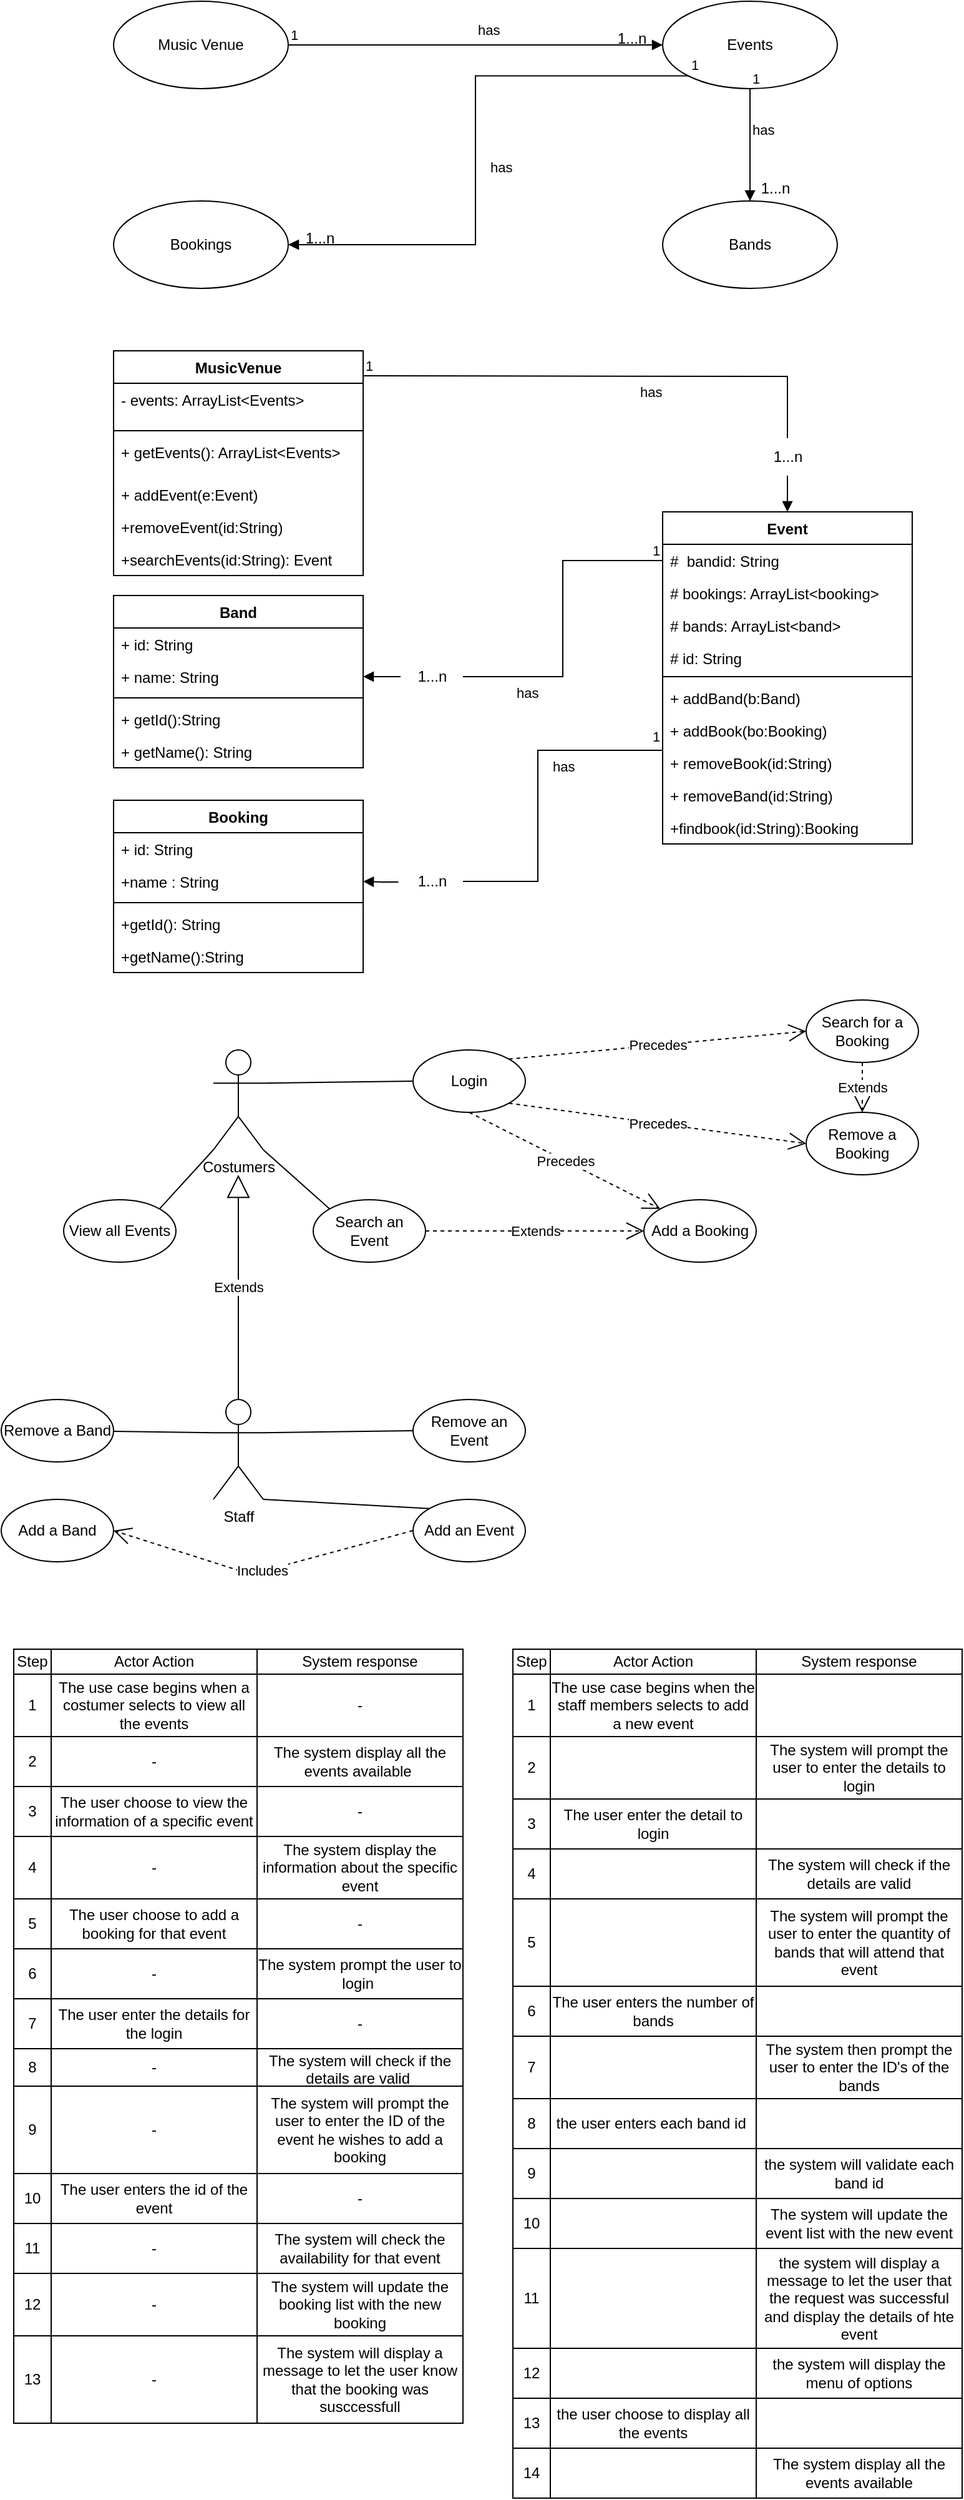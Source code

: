 <mxfile version="20.5.1" type="device"><diagram id="wDv7SqJin3eKrzyTS4t4" name="Page-1"><mxGraphModel dx="715" dy="572" grid="1" gridSize="10" guides="1" tooltips="1" connect="1" arrows="1" fold="1" page="1" pageScale="1" pageWidth="827" pageHeight="2000" math="0" shadow="0"><root><mxCell id="0"/><mxCell id="1" parent="0"/><mxCell id="Dia_vjqD0xWDWM8ZdyX5-1" value="Music Venue" style="ellipse;whiteSpace=wrap;html=1;" parent="1" vertex="1"><mxGeometry x="120" y="40" width="140" height="70" as="geometry"/></mxCell><mxCell id="Dia_vjqD0xWDWM8ZdyX5-2" value="Bands" style="ellipse;whiteSpace=wrap;html=1;" parent="1" vertex="1"><mxGeometry x="560" y="200" width="140" height="70" as="geometry"/></mxCell><mxCell id="Dia_vjqD0xWDWM8ZdyX5-3" value="Bookings" style="ellipse;whiteSpace=wrap;html=1;" parent="1" vertex="1"><mxGeometry x="120" y="200" width="140" height="70" as="geometry"/></mxCell><mxCell id="Dia_vjqD0xWDWM8ZdyX5-4" value="Events" style="ellipse;whiteSpace=wrap;html=1;" parent="1" vertex="1"><mxGeometry x="560" y="40" width="140" height="70" as="geometry"/></mxCell><mxCell id="Dia_vjqD0xWDWM8ZdyX5-5" value="has" style="endArrow=block;endFill=1;html=1;edgeStyle=orthogonalEdgeStyle;align=left;verticalAlign=top;rounded=0;exitX=1;exitY=0.5;exitDx=0;exitDy=0;entryX=0;entryY=0.5;entryDx=0;entryDy=0;" parent="1" source="Dia_vjqD0xWDWM8ZdyX5-1" target="Dia_vjqD0xWDWM8ZdyX5-4" edge="1"><mxGeometry y="25" relative="1" as="geometry"><mxPoint x="320" y="160" as="sourcePoint"/><mxPoint x="480" y="160" as="targetPoint"/><mxPoint as="offset"/></mxGeometry></mxCell><mxCell id="Dia_vjqD0xWDWM8ZdyX5-6" value="1" style="edgeLabel;resizable=0;html=1;align=left;verticalAlign=bottom;" parent="Dia_vjqD0xWDWM8ZdyX5-5" connectable="0" vertex="1"><mxGeometry x="-1" relative="1" as="geometry"/></mxCell><mxCell id="Dia_vjqD0xWDWM8ZdyX5-7" value="1...n" style="text;html=1;align=center;verticalAlign=middle;resizable=0;points=[];autosize=1;strokeColor=none;fillColor=none;" parent="1" vertex="1"><mxGeometry x="510" y="55" width="50" height="30" as="geometry"/></mxCell><mxCell id="Dia_vjqD0xWDWM8ZdyX5-12" value="has" style="endArrow=block;endFill=1;html=1;edgeStyle=orthogonalEdgeStyle;align=left;verticalAlign=top;rounded=0;exitX=0.5;exitY=1;exitDx=0;exitDy=0;entryX=0.5;entryY=0;entryDx=0;entryDy=0;" parent="1" source="Dia_vjqD0xWDWM8ZdyX5-4" target="Dia_vjqD0xWDWM8ZdyX5-2" edge="1"><mxGeometry x="-0.556" relative="1" as="geometry"><mxPoint x="300" y="170" as="sourcePoint"/><mxPoint x="600" y="170" as="targetPoint"/><mxPoint as="offset"/></mxGeometry></mxCell><mxCell id="Dia_vjqD0xWDWM8ZdyX5-13" value="1" style="edgeLabel;resizable=0;html=1;align=left;verticalAlign=bottom;" parent="Dia_vjqD0xWDWM8ZdyX5-12" connectable="0" vertex="1"><mxGeometry x="-1" relative="1" as="geometry"/></mxCell><mxCell id="Dia_vjqD0xWDWM8ZdyX5-15" value="has" style="endArrow=block;endFill=1;html=1;edgeStyle=orthogonalEdgeStyle;align=left;verticalAlign=top;rounded=0;exitX=0;exitY=1;exitDx=0;exitDy=0;entryX=1;entryY=0.5;entryDx=0;entryDy=0;" parent="1" source="Dia_vjqD0xWDWM8ZdyX5-4" target="Dia_vjqD0xWDWM8ZdyX5-3" edge="1"><mxGeometry x="0.013" y="10" relative="1" as="geometry"><mxPoint x="280" y="95" as="sourcePoint"/><mxPoint x="580" y="95" as="targetPoint"/><mxPoint as="offset"/></mxGeometry></mxCell><mxCell id="Dia_vjqD0xWDWM8ZdyX5-16" value="1" style="edgeLabel;resizable=0;html=1;align=left;verticalAlign=bottom;" parent="Dia_vjqD0xWDWM8ZdyX5-15" connectable="0" vertex="1"><mxGeometry x="-1" relative="1" as="geometry"/></mxCell><mxCell id="Dia_vjqD0xWDWM8ZdyX5-17" value="1...n" style="text;html=1;align=center;verticalAlign=middle;resizable=0;points=[];autosize=1;strokeColor=none;fillColor=none;" parent="1" vertex="1"><mxGeometry x="260" y="215" width="50" height="30" as="geometry"/></mxCell><mxCell id="Dia_vjqD0xWDWM8ZdyX5-21" value="1...n" style="text;html=1;align=center;verticalAlign=middle;resizable=0;points=[];autosize=1;strokeColor=none;fillColor=none;" parent="1" vertex="1"><mxGeometry x="625" y="175" width="50" height="30" as="geometry"/></mxCell><mxCell id="Dia_vjqD0xWDWM8ZdyX5-22" value="MusicVenue&#10;" style="swimlane;fontStyle=1;align=center;verticalAlign=top;childLayout=stackLayout;horizontal=1;startSize=26;horizontalStack=0;resizeParent=1;resizeParentMax=0;resizeLast=0;collapsible=1;marginBottom=0;" parent="1" vertex="1"><mxGeometry x="120" y="320" width="200" height="180" as="geometry"/></mxCell><mxCell id="Dia_vjqD0xWDWM8ZdyX5-23" value="- events: ArrayList&lt;Events&gt;" style="text;strokeColor=none;fillColor=none;align=left;verticalAlign=top;spacingLeft=4;spacingRight=4;overflow=hidden;rotatable=0;points=[[0,0.5],[1,0.5]];portConstraint=eastwest;" parent="Dia_vjqD0xWDWM8ZdyX5-22" vertex="1"><mxGeometry y="26" width="200" height="34" as="geometry"/></mxCell><mxCell id="Dia_vjqD0xWDWM8ZdyX5-24" value="" style="line;strokeWidth=1;fillColor=none;align=left;verticalAlign=middle;spacingTop=-1;spacingLeft=3;spacingRight=3;rotatable=0;labelPosition=right;points=[];portConstraint=eastwest;strokeColor=inherit;" parent="Dia_vjqD0xWDWM8ZdyX5-22" vertex="1"><mxGeometry y="60" width="200" height="8" as="geometry"/></mxCell><mxCell id="Dia_vjqD0xWDWM8ZdyX5-25" value="+ getEvents(): ArrayList&lt;Events&gt;" style="text;strokeColor=none;fillColor=none;align=left;verticalAlign=top;spacingLeft=4;spacingRight=4;overflow=hidden;rotatable=0;points=[[0,0.5],[1,0.5]];portConstraint=eastwest;" parent="Dia_vjqD0xWDWM8ZdyX5-22" vertex="1"><mxGeometry y="68" width="200" height="34" as="geometry"/></mxCell><mxCell id="GjTGGWoiuJh1QsTsstmS-1" value="+ addEvent(e:Event)" style="text;strokeColor=none;fillColor=none;align=left;verticalAlign=top;spacingLeft=4;spacingRight=4;overflow=hidden;rotatable=0;points=[[0,0.5],[1,0.5]];portConstraint=eastwest;" vertex="1" parent="Dia_vjqD0xWDWM8ZdyX5-22"><mxGeometry y="102" width="200" height="26" as="geometry"/></mxCell><mxCell id="GjTGGWoiuJh1QsTsstmS-2" value="+removeEvent(id:String)" style="text;strokeColor=none;fillColor=none;align=left;verticalAlign=top;spacingLeft=4;spacingRight=4;overflow=hidden;rotatable=0;points=[[0,0.5],[1,0.5]];portConstraint=eastwest;" vertex="1" parent="Dia_vjqD0xWDWM8ZdyX5-22"><mxGeometry y="128" width="200" height="26" as="geometry"/></mxCell><mxCell id="Dia_vjqD0xWDWM8ZdyX5-56" value="+searchEvents(id:String): Event" style="text;strokeColor=none;fillColor=none;align=left;verticalAlign=top;spacingLeft=4;spacingRight=4;overflow=hidden;rotatable=0;points=[[0,0.5],[1,0.5]];portConstraint=eastwest;" parent="Dia_vjqD0xWDWM8ZdyX5-22" vertex="1"><mxGeometry y="154" width="200" height="26" as="geometry"/></mxCell><mxCell id="Dia_vjqD0xWDWM8ZdyX5-26" value="Event" style="swimlane;fontStyle=1;align=center;verticalAlign=top;childLayout=stackLayout;horizontal=1;startSize=26;horizontalStack=0;resizeParent=1;resizeParentMax=0;resizeLast=0;collapsible=1;marginBottom=0;" parent="1" vertex="1"><mxGeometry x="560" y="449" width="200" height="266" as="geometry"/></mxCell><mxCell id="Dia_vjqD0xWDWM8ZdyX5-39" value="#  bandid: String" style="text;strokeColor=none;fillColor=none;align=left;verticalAlign=top;spacingLeft=4;spacingRight=4;overflow=hidden;rotatable=0;points=[[0,0.5],[1,0.5]];portConstraint=eastwest;" parent="Dia_vjqD0xWDWM8ZdyX5-26" vertex="1"><mxGeometry y="26" width="200" height="26" as="geometry"/></mxCell><mxCell id="Dia_vjqD0xWDWM8ZdyX5-69" value="# bookings: ArrayList&lt;booking&gt;" style="text;strokeColor=none;fillColor=none;align=left;verticalAlign=top;spacingLeft=4;spacingRight=4;overflow=hidden;rotatable=0;points=[[0,0.5],[1,0.5]];portConstraint=eastwest;" parent="Dia_vjqD0xWDWM8ZdyX5-26" vertex="1"><mxGeometry y="52" width="200" height="26" as="geometry"/></mxCell><mxCell id="GjTGGWoiuJh1QsTsstmS-4" value="# bands: ArrayList&lt;band&gt;" style="text;strokeColor=none;fillColor=none;align=left;verticalAlign=top;spacingLeft=4;spacingRight=4;overflow=hidden;rotatable=0;points=[[0,0.5],[1,0.5]];portConstraint=eastwest;" vertex="1" parent="Dia_vjqD0xWDWM8ZdyX5-26"><mxGeometry y="78" width="200" height="26" as="geometry"/></mxCell><mxCell id="Dia_vjqD0xWDWM8ZdyX5-27" value="# id: String" style="text;strokeColor=none;fillColor=none;align=left;verticalAlign=top;spacingLeft=4;spacingRight=4;overflow=hidden;rotatable=0;points=[[0,0.5],[1,0.5]];portConstraint=eastwest;" parent="Dia_vjqD0xWDWM8ZdyX5-26" vertex="1"><mxGeometry y="104" width="200" height="24" as="geometry"/></mxCell><mxCell id="Dia_vjqD0xWDWM8ZdyX5-28" value="" style="line;strokeWidth=1;fillColor=none;align=left;verticalAlign=middle;spacingTop=-1;spacingLeft=3;spacingRight=3;rotatable=0;labelPosition=right;points=[];portConstraint=eastwest;strokeColor=inherit;" parent="Dia_vjqD0xWDWM8ZdyX5-26" vertex="1"><mxGeometry y="128" width="200" height="8" as="geometry"/></mxCell><mxCell id="Dia_vjqD0xWDWM8ZdyX5-55" value="+ addBand(b:Band)" style="text;strokeColor=none;fillColor=none;align=left;verticalAlign=top;spacingLeft=4;spacingRight=4;overflow=hidden;rotatable=0;points=[[0,0.5],[1,0.5]];portConstraint=eastwest;" parent="Dia_vjqD0xWDWM8ZdyX5-26" vertex="1"><mxGeometry y="136" width="200" height="26" as="geometry"/></mxCell><mxCell id="Dia_vjqD0xWDWM8ZdyX5-70" value="+ addBook(bo:Booking)" style="text;strokeColor=none;fillColor=none;align=left;verticalAlign=top;spacingLeft=4;spacingRight=4;overflow=hidden;rotatable=0;points=[[0,0.5],[1,0.5]];portConstraint=eastwest;" parent="Dia_vjqD0xWDWM8ZdyX5-26" vertex="1"><mxGeometry y="162" width="200" height="26" as="geometry"/></mxCell><mxCell id="Dia_vjqD0xWDWM8ZdyX5-71" value="+ removeBook(id:String)" style="text;strokeColor=none;fillColor=none;align=left;verticalAlign=top;spacingLeft=4;spacingRight=4;overflow=hidden;rotatable=0;points=[[0,0.5],[1,0.5]];portConstraint=eastwest;" parent="Dia_vjqD0xWDWM8ZdyX5-26" vertex="1"><mxGeometry y="188" width="200" height="26" as="geometry"/></mxCell><mxCell id="GjTGGWoiuJh1QsTsstmS-6" value="+ removeBand(id:String)" style="text;strokeColor=none;fillColor=none;align=left;verticalAlign=top;spacingLeft=4;spacingRight=4;overflow=hidden;rotatable=0;points=[[0,0.5],[1,0.5]];portConstraint=eastwest;" vertex="1" parent="Dia_vjqD0xWDWM8ZdyX5-26"><mxGeometry y="214" width="200" height="26" as="geometry"/></mxCell><mxCell id="GjTGGWoiuJh1QsTsstmS-7" value="+findbook(id:String):Booking" style="text;strokeColor=none;fillColor=none;align=left;verticalAlign=top;spacingLeft=4;spacingRight=4;overflow=hidden;rotatable=0;points=[[0,0.5],[1,0.5]];portConstraint=eastwest;" vertex="1" parent="Dia_vjqD0xWDWM8ZdyX5-26"><mxGeometry y="240" width="200" height="26" as="geometry"/></mxCell><mxCell id="Dia_vjqD0xWDWM8ZdyX5-30" value="Band" style="swimlane;fontStyle=1;align=center;verticalAlign=top;childLayout=stackLayout;horizontal=1;startSize=26;horizontalStack=0;resizeParent=1;resizeParentMax=0;resizeLast=0;collapsible=1;marginBottom=0;" parent="1" vertex="1"><mxGeometry x="120" y="516" width="200" height="138" as="geometry"/></mxCell><mxCell id="Dia_vjqD0xWDWM8ZdyX5-31" value="+ id: String" style="text;strokeColor=none;fillColor=none;align=left;verticalAlign=top;spacingLeft=4;spacingRight=4;overflow=hidden;rotatable=0;points=[[0,0.5],[1,0.5]];portConstraint=eastwest;" parent="Dia_vjqD0xWDWM8ZdyX5-30" vertex="1"><mxGeometry y="26" width="200" height="26" as="geometry"/></mxCell><mxCell id="Dia_vjqD0xWDWM8ZdyX5-41" value="+ name: String" style="text;strokeColor=none;fillColor=none;align=left;verticalAlign=top;spacingLeft=4;spacingRight=4;overflow=hidden;rotatable=0;points=[[0,0.5],[1,0.5]];portConstraint=eastwest;" parent="Dia_vjqD0xWDWM8ZdyX5-30" vertex="1"><mxGeometry y="52" width="200" height="26" as="geometry"/></mxCell><mxCell id="Dia_vjqD0xWDWM8ZdyX5-32" value="" style="line;strokeWidth=1;fillColor=none;align=left;verticalAlign=middle;spacingTop=-1;spacingLeft=3;spacingRight=3;rotatable=0;labelPosition=right;points=[];portConstraint=eastwest;strokeColor=inherit;" parent="Dia_vjqD0xWDWM8ZdyX5-30" vertex="1"><mxGeometry y="78" width="200" height="8" as="geometry"/></mxCell><mxCell id="Dia_vjqD0xWDWM8ZdyX5-45" value="+ getId():String" style="text;strokeColor=none;fillColor=none;align=left;verticalAlign=top;spacingLeft=4;spacingRight=4;overflow=hidden;rotatable=0;points=[[0,0.5],[1,0.5]];portConstraint=eastwest;" parent="Dia_vjqD0xWDWM8ZdyX5-30" vertex="1"><mxGeometry y="86" width="200" height="26" as="geometry"/></mxCell><mxCell id="GjTGGWoiuJh1QsTsstmS-3" value="+ getName(): String" style="text;strokeColor=none;fillColor=none;align=left;verticalAlign=top;spacingLeft=4;spacingRight=4;overflow=hidden;rotatable=0;points=[[0,0.5],[1,0.5]];portConstraint=eastwest;" vertex="1" parent="Dia_vjqD0xWDWM8ZdyX5-30"><mxGeometry y="112" width="200" height="26" as="geometry"/></mxCell><mxCell id="Dia_vjqD0xWDWM8ZdyX5-34" value="Booking" style="swimlane;fontStyle=1;align=center;verticalAlign=top;childLayout=stackLayout;horizontal=1;startSize=26;horizontalStack=0;resizeParent=1;resizeParentMax=0;resizeLast=0;collapsible=1;marginBottom=0;" parent="1" vertex="1"><mxGeometry x="120" y="680" width="200" height="138" as="geometry"/></mxCell><mxCell id="Dia_vjqD0xWDWM8ZdyX5-35" value="+ id: String" style="text;strokeColor=none;fillColor=none;align=left;verticalAlign=top;spacingLeft=4;spacingRight=4;overflow=hidden;rotatable=0;points=[[0,0.5],[1,0.5]];portConstraint=eastwest;" parent="Dia_vjqD0xWDWM8ZdyX5-34" vertex="1"><mxGeometry y="26" width="200" height="26" as="geometry"/></mxCell><mxCell id="Dia_vjqD0xWDWM8ZdyX5-57" value="+name : String" style="text;strokeColor=none;fillColor=none;align=left;verticalAlign=top;spacingLeft=4;spacingRight=4;overflow=hidden;rotatable=0;points=[[0,0.5],[1,0.5]];portConstraint=eastwest;" parent="Dia_vjqD0xWDWM8ZdyX5-34" vertex="1"><mxGeometry y="52" width="200" height="26" as="geometry"/></mxCell><mxCell id="Dia_vjqD0xWDWM8ZdyX5-36" value="" style="line;strokeWidth=1;fillColor=none;align=left;verticalAlign=middle;spacingTop=-1;spacingLeft=3;spacingRight=3;rotatable=0;labelPosition=right;points=[];portConstraint=eastwest;strokeColor=inherit;" parent="Dia_vjqD0xWDWM8ZdyX5-34" vertex="1"><mxGeometry y="78" width="200" height="8" as="geometry"/></mxCell><mxCell id="Dia_vjqD0xWDWM8ZdyX5-44" value="+getId(): String" style="text;strokeColor=none;fillColor=none;align=left;verticalAlign=top;spacingLeft=4;spacingRight=4;overflow=hidden;rotatable=0;points=[[0,0.5],[1,0.5]];portConstraint=eastwest;" parent="Dia_vjqD0xWDWM8ZdyX5-34" vertex="1"><mxGeometry y="86" width="200" height="26" as="geometry"/></mxCell><mxCell id="Dia_vjqD0xWDWM8ZdyX5-37" value="+getName():String" style="text;strokeColor=none;fillColor=none;align=left;verticalAlign=top;spacingLeft=4;spacingRight=4;overflow=hidden;rotatable=0;points=[[0,0.5],[1,0.5]];portConstraint=eastwest;" parent="Dia_vjqD0xWDWM8ZdyX5-34" vertex="1"><mxGeometry y="112" width="200" height="26" as="geometry"/></mxCell><mxCell id="Dia_vjqD0xWDWM8ZdyX5-49" value="has" style="endArrow=block;endFill=1;html=1;edgeStyle=orthogonalEdgeStyle;align=left;verticalAlign=top;rounded=0;exitX=0;exitY=0.5;exitDx=0;exitDy=0;startArrow=none;entryX=1;entryY=0.5;entryDx=0;entryDy=0;" parent="1" source="Dia_vjqD0xWDWM8ZdyX5-53" target="Dia_vjqD0xWDWM8ZdyX5-41" edge="1"><mxGeometry x="-1" y="-91" relative="1" as="geometry"><mxPoint x="320" y="530" as="sourcePoint"/><mxPoint x="320" y="530" as="targetPoint"/><mxPoint x="91" y="91" as="offset"/></mxGeometry></mxCell><mxCell id="Dia_vjqD0xWDWM8ZdyX5-51" value="has" style="endArrow=block;endFill=1;html=1;edgeStyle=orthogonalEdgeStyle;align=left;verticalAlign=top;rounded=0;exitX=-0.035;exitY=0.517;exitDx=0;exitDy=0;startArrow=none;exitPerimeter=0;entryX=1;entryY=0.5;entryDx=0;entryDy=0;" parent="1" source="Dia_vjqD0xWDWM8ZdyX5-54" target="Dia_vjqD0xWDWM8ZdyX5-57" edge="1"><mxGeometry x="-1" y="-161" relative="1" as="geometry"><mxPoint x="560" y="610" as="sourcePoint"/><mxPoint x="540" y="720" as="targetPoint"/><mxPoint x="122" y="55" as="offset"/></mxGeometry></mxCell><mxCell id="Dia_vjqD0xWDWM8ZdyX5-54" value="1...n" style="text;html=1;align=center;verticalAlign=middle;resizable=0;points=[];autosize=1;strokeColor=none;fillColor=none;" parent="1" vertex="1"><mxGeometry x="350" y="730" width="50" height="30" as="geometry"/></mxCell><mxCell id="Dia_vjqD0xWDWM8ZdyX5-58" value="" style="endArrow=none;endFill=1;html=1;edgeStyle=orthogonalEdgeStyle;align=left;verticalAlign=top;rounded=0;exitX=0;exitY=0.5;exitDx=0;exitDy=0;" parent="1" target="Dia_vjqD0xWDWM8ZdyX5-54" edge="1"><mxGeometry x="-0.399" y="8" relative="1" as="geometry"><mxPoint x="560" y="598" as="sourcePoint"/><mxPoint x="320" y="685" as="targetPoint"/><mxPoint as="offset"/><Array as="points"><mxPoint x="560" y="640"/><mxPoint x="460" y="640"/><mxPoint x="460" y="745"/></Array></mxGeometry></mxCell><mxCell id="Dia_vjqD0xWDWM8ZdyX5-59" value="1" style="edgeLabel;resizable=0;html=1;align=left;verticalAlign=bottom;" parent="Dia_vjqD0xWDWM8ZdyX5-58" connectable="0" vertex="1"><mxGeometry x="-1" relative="1" as="geometry"><mxPoint x="-10" y="39" as="offset"/></mxGeometry></mxCell><mxCell id="Dia_vjqD0xWDWM8ZdyX5-53" value="1...n" style="text;html=1;align=center;verticalAlign=middle;resizable=0;points=[];autosize=1;strokeColor=none;fillColor=none;" parent="1" vertex="1"><mxGeometry x="350" y="566" width="50" height="30" as="geometry"/></mxCell><mxCell id="Dia_vjqD0xWDWM8ZdyX5-60" value="" style="endArrow=none;endFill=1;html=1;edgeStyle=orthogonalEdgeStyle;align=left;verticalAlign=top;rounded=0;exitX=0;exitY=0.5;exitDx=0;exitDy=0;entryX=1;entryY=0.5;entryDx=0;entryDy=0;" parent="1" source="Dia_vjqD0xWDWM8ZdyX5-39" target="Dia_vjqD0xWDWM8ZdyX5-53" edge="1"><mxGeometry x="-0.144" y="2" relative="1" as="geometry"><mxPoint x="560" y="488" as="sourcePoint"/><mxPoint x="320" y="530" as="targetPoint"/><mxPoint as="offset"/></mxGeometry></mxCell><mxCell id="Dia_vjqD0xWDWM8ZdyX5-61" value="1" style="edgeLabel;resizable=0;html=1;align=left;verticalAlign=bottom;" parent="Dia_vjqD0xWDWM8ZdyX5-60" connectable="0" vertex="1"><mxGeometry x="-1" relative="1" as="geometry"><mxPoint x="-10" as="offset"/></mxGeometry></mxCell><mxCell id="Dia_vjqD0xWDWM8ZdyX5-64" value="has&lt;br&gt;" style="endArrow=block;endFill=1;html=1;edgeStyle=orthogonalEdgeStyle;align=left;verticalAlign=top;rounded=0;startArrow=none;" parent="1" source="Dia_vjqD0xWDWM8ZdyX5-66" target="Dia_vjqD0xWDWM8ZdyX5-26" edge="1"><mxGeometry x="-1" y="-144" relative="1" as="geometry"><mxPoint x="320" y="340" as="sourcePoint"/><mxPoint x="480" y="340" as="targetPoint"/><mxPoint x="24" y="-80" as="offset"/></mxGeometry></mxCell><mxCell id="Dia_vjqD0xWDWM8ZdyX5-66" value="1...n" style="text;html=1;align=center;verticalAlign=middle;resizable=0;points=[];autosize=1;strokeColor=none;fillColor=none;" parent="1" vertex="1"><mxGeometry x="635" y="390" width="50" height="30" as="geometry"/></mxCell><mxCell id="Dia_vjqD0xWDWM8ZdyX5-67" value="" style="endArrow=none;endFill=1;html=1;edgeStyle=orthogonalEdgeStyle;align=left;verticalAlign=top;rounded=0;" parent="1" target="Dia_vjqD0xWDWM8ZdyX5-66" edge="1"><mxGeometry x="-0.154" y="20" relative="1" as="geometry"><mxPoint x="320" y="340" as="sourcePoint"/><mxPoint x="660" y="449" as="targetPoint"/><mxPoint as="offset"/></mxGeometry></mxCell><mxCell id="Dia_vjqD0xWDWM8ZdyX5-68" value="1" style="edgeLabel;resizable=0;html=1;align=left;verticalAlign=bottom;" parent="Dia_vjqD0xWDWM8ZdyX5-67" connectable="0" vertex="1"><mxGeometry x="-1" relative="1" as="geometry"/></mxCell><mxCell id="GjTGGWoiuJh1QsTsstmS-8" value="Staff" style="shape=umlActor;verticalLabelPosition=bottom;verticalAlign=top;html=1;" vertex="1" parent="1"><mxGeometry x="200" y="1160" width="40" height="80" as="geometry"/></mxCell><mxCell id="GjTGGWoiuJh1QsTsstmS-9" value="Costumers" style="shape=umlActor;verticalLabelPosition=bottom;verticalAlign=top;html=1;" vertex="1" parent="1"><mxGeometry x="200" y="880" width="40" height="80" as="geometry"/></mxCell><mxCell id="GjTGGWoiuJh1QsTsstmS-14" value="Add a Band" style="ellipse;whiteSpace=wrap;html=1;" vertex="1" parent="1"><mxGeometry x="30" y="1240" width="90" height="50" as="geometry"/></mxCell><mxCell id="GjTGGWoiuJh1QsTsstmS-16" value="Remove an Event" style="ellipse;whiteSpace=wrap;html=1;" vertex="1" parent="1"><mxGeometry x="360" y="1160" width="90" height="50" as="geometry"/></mxCell><mxCell id="GjTGGWoiuJh1QsTsstmS-17" value="Add an Event" style="ellipse;whiteSpace=wrap;html=1;" vertex="1" parent="1"><mxGeometry x="360" y="1240" width="90" height="50" as="geometry"/></mxCell><mxCell id="GjTGGWoiuJh1QsTsstmS-18" value="Remove a Band" style="ellipse;whiteSpace=wrap;html=1;" vertex="1" parent="1"><mxGeometry x="30" y="1160" width="90" height="50" as="geometry"/></mxCell><mxCell id="GjTGGWoiuJh1QsTsstmS-19" value="Add a Booking" style="ellipse;whiteSpace=wrap;html=1;" vertex="1" parent="1"><mxGeometry x="545" y="1000" width="90" height="50" as="geometry"/></mxCell><mxCell id="GjTGGWoiuJh1QsTsstmS-20" value="Remove a Booking" style="ellipse;whiteSpace=wrap;html=1;" vertex="1" parent="1"><mxGeometry x="675" y="930" width="90" height="50" as="geometry"/></mxCell><mxCell id="GjTGGWoiuJh1QsTsstmS-21" value="Search an Event" style="ellipse;whiteSpace=wrap;html=1;" vertex="1" parent="1"><mxGeometry x="280" y="1000" width="90" height="50" as="geometry"/></mxCell><mxCell id="GjTGGWoiuJh1QsTsstmS-22" value="View all Events" style="ellipse;whiteSpace=wrap;html=1;" vertex="1" parent="1"><mxGeometry x="80" y="1000" width="90" height="50" as="geometry"/></mxCell><mxCell id="GjTGGWoiuJh1QsTsstmS-23" value="Search for a Booking" style="ellipse;whiteSpace=wrap;html=1;" vertex="1" parent="1"><mxGeometry x="675" y="840" width="90" height="50" as="geometry"/></mxCell><mxCell id="GjTGGWoiuJh1QsTsstmS-25" value="Login" style="ellipse;whiteSpace=wrap;html=1;" vertex="1" parent="1"><mxGeometry x="360" y="880" width="90" height="50" as="geometry"/></mxCell><mxCell id="GjTGGWoiuJh1QsTsstmS-36" value="" style="endArrow=none;html=1;rounded=0;exitX=1;exitY=0;exitDx=0;exitDy=0;" edge="1" parent="1" source="GjTGGWoiuJh1QsTsstmS-22"><mxGeometry width="50" height="50" relative="1" as="geometry"><mxPoint x="600" y="895" as="sourcePoint"/><mxPoint x="200" y="960" as="targetPoint"/></mxGeometry></mxCell><mxCell id="GjTGGWoiuJh1QsTsstmS-37" value="" style="endArrow=none;html=1;rounded=0;exitX=0;exitY=0;exitDx=0;exitDy=0;entryX=1;entryY=1;entryDx=0;entryDy=0;entryPerimeter=0;" edge="1" parent="1" source="GjTGGWoiuJh1QsTsstmS-21" target="GjTGGWoiuJh1QsTsstmS-9"><mxGeometry width="50" height="50" relative="1" as="geometry"><mxPoint x="610" y="905" as="sourcePoint"/><mxPoint x="250" y="960" as="targetPoint"/></mxGeometry></mxCell><mxCell id="GjTGGWoiuJh1QsTsstmS-42" value="Includes" style="endArrow=open;endSize=12;dashed=1;html=1;rounded=0;exitX=0;exitY=0.5;exitDx=0;exitDy=0;entryX=1;entryY=0.5;entryDx=0;entryDy=0;" edge="1" parent="1" source="GjTGGWoiuJh1QsTsstmS-17" target="GjTGGWoiuJh1QsTsstmS-14"><mxGeometry width="160" relative="1" as="geometry"><mxPoint x="373.18" y="932.678" as="sourcePoint"/><mxPoint x="306.82" y="997.322" as="targetPoint"/><Array as="points"><mxPoint x="230" y="1300"/></Array></mxGeometry></mxCell><mxCell id="GjTGGWoiuJh1QsTsstmS-45" value="" style="endArrow=none;html=1;rounded=0;entryX=1;entryY=0.333;entryDx=0;entryDy=0;entryPerimeter=0;exitX=0;exitY=0.5;exitDx=0;exitDy=0;" edge="1" parent="1" source="GjTGGWoiuJh1QsTsstmS-25" target="GjTGGWoiuJh1QsTsstmS-9"><mxGeometry width="50" height="50" relative="1" as="geometry"><mxPoint x="300" y="1115" as="sourcePoint"/><mxPoint x="250" y="970" as="targetPoint"/></mxGeometry></mxCell><mxCell id="GjTGGWoiuJh1QsTsstmS-46" value="" style="endArrow=none;html=1;rounded=0;entryX=1;entryY=0.333;entryDx=0;entryDy=0;entryPerimeter=0;exitX=0;exitY=0.5;exitDx=0;exitDy=0;" edge="1" parent="1" source="GjTGGWoiuJh1QsTsstmS-16" target="GjTGGWoiuJh1QsTsstmS-8"><mxGeometry width="50" height="50" relative="1" as="geometry"><mxPoint x="325" y="1180" as="sourcePoint"/><mxPoint x="280" y="1100" as="targetPoint"/></mxGeometry></mxCell><mxCell id="GjTGGWoiuJh1QsTsstmS-47" value="" style="endArrow=none;html=1;rounded=0;entryX=1;entryY=1;entryDx=0;entryDy=0;entryPerimeter=0;exitX=0;exitY=0;exitDx=0;exitDy=0;" edge="1" parent="1" source="GjTGGWoiuJh1QsTsstmS-17" target="GjTGGWoiuJh1QsTsstmS-8"><mxGeometry width="50" height="50" relative="1" as="geometry"><mxPoint x="305" y="1060" as="sourcePoint"/><mxPoint x="260" y="980" as="targetPoint"/></mxGeometry></mxCell><mxCell id="GjTGGWoiuJh1QsTsstmS-48" value="" style="endArrow=none;html=1;rounded=0;exitX=0;exitY=0.333;exitDx=0;exitDy=0;exitPerimeter=0;" edge="1" parent="1" source="GjTGGWoiuJh1QsTsstmS-8" target="GjTGGWoiuJh1QsTsstmS-18"><mxGeometry width="50" height="50" relative="1" as="geometry"><mxPoint x="315" y="1070" as="sourcePoint"/><mxPoint x="270" y="990" as="targetPoint"/></mxGeometry></mxCell><mxCell id="GjTGGWoiuJh1QsTsstmS-49" value="Precedes" style="endArrow=open;endSize=12;dashed=1;html=1;rounded=0;exitX=1;exitY=0;exitDx=0;exitDy=0;entryX=0;entryY=0.5;entryDx=0;entryDy=0;" edge="1" parent="1" source="GjTGGWoiuJh1QsTsstmS-25" target="GjTGGWoiuJh1QsTsstmS-23"><mxGeometry width="160" relative="1" as="geometry"><mxPoint x="455" y="860" as="sourcePoint"/><mxPoint x="615" y="860" as="targetPoint"/></mxGeometry></mxCell><mxCell id="GjTGGWoiuJh1QsTsstmS-52" value="Precedes" style="endArrow=open;endSize=12;dashed=1;html=1;rounded=0;exitX=1;exitY=1;exitDx=0;exitDy=0;entryX=0;entryY=0.5;entryDx=0;entryDy=0;" edge="1" parent="1" source="GjTGGWoiuJh1QsTsstmS-25" target="GjTGGWoiuJh1QsTsstmS-20"><mxGeometry width="160" relative="1" as="geometry"><mxPoint x="446.82" y="897.322" as="sourcePoint"/><mxPoint x="685" y="875" as="targetPoint"/></mxGeometry></mxCell><mxCell id="GjTGGWoiuJh1QsTsstmS-53" value="Precedes" style="endArrow=open;endSize=12;dashed=1;html=1;rounded=0;exitX=0.5;exitY=1;exitDx=0;exitDy=0;entryX=0;entryY=0;entryDx=0;entryDy=0;" edge="1" parent="1" source="GjTGGWoiuJh1QsTsstmS-25" target="GjTGGWoiuJh1QsTsstmS-19"><mxGeometry width="160" relative="1" as="geometry"><mxPoint x="456.82" y="907.322" as="sourcePoint"/><mxPoint x="695" y="885" as="targetPoint"/></mxGeometry></mxCell><mxCell id="GjTGGWoiuJh1QsTsstmS-54" value="Extends" style="endArrow=block;endSize=16;endFill=0;html=1;rounded=0;exitX=0.5;exitY=0;exitDx=0;exitDy=0;exitPerimeter=0;" edge="1" parent="1" source="GjTGGWoiuJh1QsTsstmS-8"><mxGeometry width="160" relative="1" as="geometry"><mxPoint x="330" y="1070" as="sourcePoint"/><mxPoint x="220" y="980" as="targetPoint"/></mxGeometry></mxCell><mxCell id="GjTGGWoiuJh1QsTsstmS-57" value="Extends" style="endArrow=open;endSize=12;dashed=1;html=1;rounded=0;exitX=0.5;exitY=1;exitDx=0;exitDy=0;entryX=0.5;entryY=0;entryDx=0;entryDy=0;" edge="1" parent="1" source="GjTGGWoiuJh1QsTsstmS-23" target="GjTGGWoiuJh1QsTsstmS-20"><mxGeometry width="160" relative="1" as="geometry"><mxPoint x="675" y="1000" as="sourcePoint"/><mxPoint x="828.18" y="1077.322" as="targetPoint"/></mxGeometry></mxCell><mxCell id="GjTGGWoiuJh1QsTsstmS-58" value="Extends" style="endArrow=open;endSize=12;dashed=1;html=1;rounded=0;exitX=1;exitY=0.5;exitDx=0;exitDy=0;" edge="1" parent="1" source="GjTGGWoiuJh1QsTsstmS-21" target="GjTGGWoiuJh1QsTsstmS-19"><mxGeometry width="160" relative="1" as="geometry"><mxPoint x="425" y="950" as="sourcePoint"/><mxPoint x="500" y="1010" as="targetPoint"/></mxGeometry></mxCell><mxCell id="GjTGGWoiuJh1QsTsstmS-133" value="" style="shape=table;startSize=0;container=1;collapsible=0;childLayout=tableLayout;rounded=1;shadow=0;glass=0;sketch=0;strokeColor=#000000;perimeterSpacing=0;" vertex="1" parent="1"><mxGeometry x="40" y="1360" width="360" height="620" as="geometry"/></mxCell><mxCell id="GjTGGWoiuJh1QsTsstmS-134" value="" style="shape=tableRow;horizontal=0;startSize=0;swimlaneHead=0;swimlaneBody=0;top=0;left=0;bottom=0;right=0;collapsible=0;dropTarget=0;fillColor=none;points=[[0,0.5],[1,0.5]];portConstraint=eastwest;rounded=1;shadow=0;glass=0;sketch=0;strokeColor=#000000;" vertex="1" parent="GjTGGWoiuJh1QsTsstmS-133"><mxGeometry width="360" height="20" as="geometry"/></mxCell><mxCell id="GjTGGWoiuJh1QsTsstmS-135" value="Step" style="shape=partialRectangle;html=1;whiteSpace=wrap;connectable=0;overflow=hidden;fillColor=none;top=0;left=0;bottom=0;right=0;pointerEvents=1;rounded=1;shadow=0;glass=0;sketch=0;strokeColor=#000000;" vertex="1" parent="GjTGGWoiuJh1QsTsstmS-134"><mxGeometry width="30" height="20" as="geometry"><mxRectangle width="30" height="20" as="alternateBounds"/></mxGeometry></mxCell><mxCell id="GjTGGWoiuJh1QsTsstmS-136" value="Actor Action" style="shape=partialRectangle;html=1;whiteSpace=wrap;connectable=0;overflow=hidden;fillColor=none;top=0;left=0;bottom=0;right=0;pointerEvents=1;rounded=1;shadow=0;glass=0;sketch=0;strokeColor=#000000;" vertex="1" parent="GjTGGWoiuJh1QsTsstmS-134"><mxGeometry x="30" width="165" height="20" as="geometry"><mxRectangle width="165" height="20" as="alternateBounds"/></mxGeometry></mxCell><mxCell id="GjTGGWoiuJh1QsTsstmS-137" value="System response" style="shape=partialRectangle;html=1;whiteSpace=wrap;connectable=0;overflow=hidden;fillColor=none;top=0;left=0;bottom=0;right=0;pointerEvents=1;rounded=1;shadow=0;glass=0;sketch=0;strokeColor=#000000;" vertex="1" parent="GjTGGWoiuJh1QsTsstmS-134"><mxGeometry x="195" width="165" height="20" as="geometry"><mxRectangle width="165" height="20" as="alternateBounds"/></mxGeometry></mxCell><mxCell id="GjTGGWoiuJh1QsTsstmS-138" value="" style="shape=tableRow;horizontal=0;startSize=0;swimlaneHead=0;swimlaneBody=0;top=0;left=0;bottom=0;right=0;collapsible=0;dropTarget=0;fillColor=none;points=[[0,0.5],[1,0.5]];portConstraint=eastwest;rounded=1;shadow=0;glass=0;sketch=0;strokeColor=#000000;" vertex="1" parent="GjTGGWoiuJh1QsTsstmS-133"><mxGeometry y="20" width="360" height="50" as="geometry"/></mxCell><mxCell id="GjTGGWoiuJh1QsTsstmS-139" value="1" style="shape=partialRectangle;html=1;whiteSpace=wrap;connectable=0;overflow=hidden;fillColor=none;top=0;left=0;bottom=0;right=0;pointerEvents=1;rounded=1;shadow=0;glass=0;sketch=0;strokeColor=#000000;" vertex="1" parent="GjTGGWoiuJh1QsTsstmS-138"><mxGeometry width="30" height="50" as="geometry"><mxRectangle width="30" height="50" as="alternateBounds"/></mxGeometry></mxCell><mxCell id="GjTGGWoiuJh1QsTsstmS-140" value="The use case begins when a costumer selects to view all the events" style="shape=partialRectangle;html=1;whiteSpace=wrap;connectable=0;overflow=hidden;fillColor=none;top=0;left=0;bottom=0;right=0;pointerEvents=1;rounded=1;shadow=0;glass=0;sketch=0;strokeColor=#000000;" vertex="1" parent="GjTGGWoiuJh1QsTsstmS-138"><mxGeometry x="30" width="165" height="50" as="geometry"><mxRectangle width="165" height="50" as="alternateBounds"/></mxGeometry></mxCell><mxCell id="GjTGGWoiuJh1QsTsstmS-141" value="-" style="shape=partialRectangle;html=1;whiteSpace=wrap;connectable=0;overflow=hidden;fillColor=none;top=0;left=0;bottom=0;right=0;pointerEvents=1;rounded=1;shadow=0;glass=0;sketch=0;strokeColor=#000000;" vertex="1" parent="GjTGGWoiuJh1QsTsstmS-138"><mxGeometry x="195" width="165" height="50" as="geometry"><mxRectangle width="165" height="50" as="alternateBounds"/></mxGeometry></mxCell><mxCell id="GjTGGWoiuJh1QsTsstmS-142" value="" style="shape=tableRow;horizontal=0;startSize=0;swimlaneHead=0;swimlaneBody=0;top=0;left=0;bottom=0;right=0;collapsible=0;dropTarget=0;fillColor=none;points=[[0,0.5],[1,0.5]];portConstraint=eastwest;rounded=1;shadow=0;glass=0;sketch=0;strokeColor=#000000;" vertex="1" parent="GjTGGWoiuJh1QsTsstmS-133"><mxGeometry y="70" width="360" height="40" as="geometry"/></mxCell><mxCell id="GjTGGWoiuJh1QsTsstmS-143" value="2" style="shape=partialRectangle;html=1;whiteSpace=wrap;connectable=0;overflow=hidden;fillColor=none;top=0;left=0;bottom=0;right=0;pointerEvents=1;rounded=1;shadow=0;glass=0;sketch=0;strokeColor=#000000;" vertex="1" parent="GjTGGWoiuJh1QsTsstmS-142"><mxGeometry width="30" height="40" as="geometry"><mxRectangle width="30" height="40" as="alternateBounds"/></mxGeometry></mxCell><mxCell id="GjTGGWoiuJh1QsTsstmS-144" value="-" style="shape=partialRectangle;html=1;whiteSpace=wrap;connectable=0;overflow=hidden;fillColor=none;top=0;left=0;bottom=0;right=0;pointerEvents=1;rounded=1;shadow=0;glass=0;sketch=0;strokeColor=#000000;" vertex="1" parent="GjTGGWoiuJh1QsTsstmS-142"><mxGeometry x="30" width="165" height="40" as="geometry"><mxRectangle width="165" height="40" as="alternateBounds"/></mxGeometry></mxCell><mxCell id="GjTGGWoiuJh1QsTsstmS-145" value="The system display all the events available&amp;nbsp;" style="shape=partialRectangle;html=1;whiteSpace=wrap;connectable=0;overflow=hidden;fillColor=none;top=0;left=0;bottom=0;right=0;pointerEvents=1;rounded=1;shadow=0;glass=0;sketch=0;strokeColor=#000000;" vertex="1" parent="GjTGGWoiuJh1QsTsstmS-142"><mxGeometry x="195" width="165" height="40" as="geometry"><mxRectangle width="165" height="40" as="alternateBounds"/></mxGeometry></mxCell><mxCell id="GjTGGWoiuJh1QsTsstmS-164" style="shape=tableRow;horizontal=0;startSize=0;swimlaneHead=0;swimlaneBody=0;top=0;left=0;bottom=0;right=0;collapsible=0;dropTarget=0;fillColor=none;points=[[0,0.5],[1,0.5]];portConstraint=eastwest;rounded=1;shadow=0;glass=0;sketch=0;strokeColor=#000000;" vertex="1" parent="GjTGGWoiuJh1QsTsstmS-133"><mxGeometry y="110" width="360" height="40" as="geometry"/></mxCell><mxCell id="GjTGGWoiuJh1QsTsstmS-165" value="3" style="shape=partialRectangle;html=1;whiteSpace=wrap;connectable=0;overflow=hidden;fillColor=none;top=0;left=0;bottom=0;right=0;pointerEvents=1;rounded=1;shadow=0;glass=0;sketch=0;strokeColor=#000000;" vertex="1" parent="GjTGGWoiuJh1QsTsstmS-164"><mxGeometry width="30" height="40" as="geometry"><mxRectangle width="30" height="40" as="alternateBounds"/></mxGeometry></mxCell><mxCell id="GjTGGWoiuJh1QsTsstmS-166" value="The user choose to view the information of a specific event" style="shape=partialRectangle;html=1;whiteSpace=wrap;connectable=0;overflow=hidden;fillColor=none;top=0;left=0;bottom=0;right=0;pointerEvents=1;rounded=1;shadow=0;glass=0;sketch=0;strokeColor=#000000;" vertex="1" parent="GjTGGWoiuJh1QsTsstmS-164"><mxGeometry x="30" width="165" height="40" as="geometry"><mxRectangle width="165" height="40" as="alternateBounds"/></mxGeometry></mxCell><mxCell id="GjTGGWoiuJh1QsTsstmS-167" value="-" style="shape=partialRectangle;html=1;whiteSpace=wrap;connectable=0;overflow=hidden;fillColor=none;top=0;left=0;bottom=0;right=0;pointerEvents=1;rounded=1;shadow=0;glass=0;sketch=0;strokeColor=#000000;" vertex="1" parent="GjTGGWoiuJh1QsTsstmS-164"><mxGeometry x="195" width="165" height="40" as="geometry"><mxRectangle width="165" height="40" as="alternateBounds"/></mxGeometry></mxCell><mxCell id="GjTGGWoiuJh1QsTsstmS-196" style="shape=tableRow;horizontal=0;startSize=0;swimlaneHead=0;swimlaneBody=0;top=0;left=0;bottom=0;right=0;collapsible=0;dropTarget=0;fillColor=none;points=[[0,0.5],[1,0.5]];portConstraint=eastwest;rounded=1;shadow=0;glass=0;sketch=0;strokeColor=#000000;" vertex="1" parent="GjTGGWoiuJh1QsTsstmS-133"><mxGeometry y="150" width="360" height="50" as="geometry"/></mxCell><mxCell id="GjTGGWoiuJh1QsTsstmS-197" value="4" style="shape=partialRectangle;html=1;whiteSpace=wrap;connectable=0;overflow=hidden;fillColor=none;top=0;left=0;bottom=0;right=0;pointerEvents=1;rounded=1;shadow=0;glass=0;sketch=0;strokeColor=#000000;" vertex="1" parent="GjTGGWoiuJh1QsTsstmS-196"><mxGeometry width="30" height="50" as="geometry"><mxRectangle width="30" height="50" as="alternateBounds"/></mxGeometry></mxCell><mxCell id="GjTGGWoiuJh1QsTsstmS-198" value="-" style="shape=partialRectangle;html=1;whiteSpace=wrap;connectable=0;overflow=hidden;fillColor=none;top=0;left=0;bottom=0;right=0;pointerEvents=1;rounded=1;shadow=0;glass=0;sketch=0;strokeColor=#000000;" vertex="1" parent="GjTGGWoiuJh1QsTsstmS-196"><mxGeometry x="30" width="165" height="50" as="geometry"><mxRectangle width="165" height="50" as="alternateBounds"/></mxGeometry></mxCell><mxCell id="GjTGGWoiuJh1QsTsstmS-199" value="The system display the information about the specific event" style="shape=partialRectangle;html=1;whiteSpace=wrap;connectable=0;overflow=hidden;fillColor=none;top=0;left=0;bottom=0;right=0;pointerEvents=1;rounded=1;shadow=0;glass=0;sketch=0;strokeColor=#000000;" vertex="1" parent="GjTGGWoiuJh1QsTsstmS-196"><mxGeometry x="195" width="165" height="50" as="geometry"><mxRectangle width="165" height="50" as="alternateBounds"/></mxGeometry></mxCell><mxCell id="GjTGGWoiuJh1QsTsstmS-192" style="shape=tableRow;horizontal=0;startSize=0;swimlaneHead=0;swimlaneBody=0;top=0;left=0;bottom=0;right=0;collapsible=0;dropTarget=0;fillColor=none;points=[[0,0.5],[1,0.5]];portConstraint=eastwest;rounded=1;shadow=0;glass=0;sketch=0;strokeColor=#000000;" vertex="1" parent="GjTGGWoiuJh1QsTsstmS-133"><mxGeometry y="200" width="360" height="40" as="geometry"/></mxCell><mxCell id="GjTGGWoiuJh1QsTsstmS-193" value="5" style="shape=partialRectangle;html=1;whiteSpace=wrap;connectable=0;overflow=hidden;fillColor=none;top=0;left=0;bottom=0;right=0;pointerEvents=1;rounded=1;shadow=0;glass=0;sketch=0;strokeColor=#000000;" vertex="1" parent="GjTGGWoiuJh1QsTsstmS-192"><mxGeometry width="30" height="40" as="geometry"><mxRectangle width="30" height="40" as="alternateBounds"/></mxGeometry></mxCell><mxCell id="GjTGGWoiuJh1QsTsstmS-194" value="The user choose to add a booking for that event" style="shape=partialRectangle;html=1;whiteSpace=wrap;connectable=0;overflow=hidden;fillColor=none;top=0;left=0;bottom=0;right=0;pointerEvents=1;rounded=1;shadow=0;glass=0;sketch=0;strokeColor=#000000;" vertex="1" parent="GjTGGWoiuJh1QsTsstmS-192"><mxGeometry x="30" width="165" height="40" as="geometry"><mxRectangle width="165" height="40" as="alternateBounds"/></mxGeometry></mxCell><mxCell id="GjTGGWoiuJh1QsTsstmS-195" value="-" style="shape=partialRectangle;html=1;whiteSpace=wrap;connectable=0;overflow=hidden;fillColor=none;top=0;left=0;bottom=0;right=0;pointerEvents=1;rounded=1;shadow=0;glass=0;sketch=0;strokeColor=#000000;" vertex="1" parent="GjTGGWoiuJh1QsTsstmS-192"><mxGeometry x="195" width="165" height="40" as="geometry"><mxRectangle width="165" height="40" as="alternateBounds"/></mxGeometry></mxCell><mxCell id="GjTGGWoiuJh1QsTsstmS-188" style="shape=tableRow;horizontal=0;startSize=0;swimlaneHead=0;swimlaneBody=0;top=0;left=0;bottom=0;right=0;collapsible=0;dropTarget=0;fillColor=none;points=[[0,0.5],[1,0.5]];portConstraint=eastwest;rounded=1;shadow=0;glass=0;sketch=0;strokeColor=#000000;" vertex="1" parent="GjTGGWoiuJh1QsTsstmS-133"><mxGeometry y="240" width="360" height="40" as="geometry"/></mxCell><mxCell id="GjTGGWoiuJh1QsTsstmS-189" value="6" style="shape=partialRectangle;html=1;whiteSpace=wrap;connectable=0;overflow=hidden;fillColor=none;top=0;left=0;bottom=0;right=0;pointerEvents=1;rounded=1;shadow=0;glass=0;sketch=0;strokeColor=#000000;" vertex="1" parent="GjTGGWoiuJh1QsTsstmS-188"><mxGeometry width="30" height="40" as="geometry"><mxRectangle width="30" height="40" as="alternateBounds"/></mxGeometry></mxCell><mxCell id="GjTGGWoiuJh1QsTsstmS-190" value="-" style="shape=partialRectangle;html=1;whiteSpace=wrap;connectable=0;overflow=hidden;fillColor=none;top=0;left=0;bottom=0;right=0;pointerEvents=1;rounded=1;shadow=0;glass=0;sketch=0;strokeColor=#000000;" vertex="1" parent="GjTGGWoiuJh1QsTsstmS-188"><mxGeometry x="30" width="165" height="40" as="geometry"><mxRectangle width="165" height="40" as="alternateBounds"/></mxGeometry></mxCell><mxCell id="GjTGGWoiuJh1QsTsstmS-191" value="The system prompt the user to login&amp;nbsp;" style="shape=partialRectangle;html=1;whiteSpace=wrap;connectable=0;overflow=hidden;fillColor=none;top=0;left=0;bottom=0;right=0;pointerEvents=1;rounded=1;shadow=0;glass=0;sketch=0;strokeColor=#000000;" vertex="1" parent="GjTGGWoiuJh1QsTsstmS-188"><mxGeometry x="195" width="165" height="40" as="geometry"><mxRectangle width="165" height="40" as="alternateBounds"/></mxGeometry></mxCell><mxCell id="GjTGGWoiuJh1QsTsstmS-184" style="shape=tableRow;horizontal=0;startSize=0;swimlaneHead=0;swimlaneBody=0;top=0;left=0;bottom=0;right=0;collapsible=0;dropTarget=0;fillColor=none;points=[[0,0.5],[1,0.5]];portConstraint=eastwest;rounded=1;shadow=0;glass=0;sketch=0;strokeColor=#000000;" vertex="1" parent="GjTGGWoiuJh1QsTsstmS-133"><mxGeometry y="280" width="360" height="40" as="geometry"/></mxCell><mxCell id="GjTGGWoiuJh1QsTsstmS-185" value="7" style="shape=partialRectangle;html=1;whiteSpace=wrap;connectable=0;overflow=hidden;fillColor=none;top=0;left=0;bottom=0;right=0;pointerEvents=1;rounded=1;shadow=0;glass=0;sketch=0;strokeColor=#000000;" vertex="1" parent="GjTGGWoiuJh1QsTsstmS-184"><mxGeometry width="30" height="40" as="geometry"><mxRectangle width="30" height="40" as="alternateBounds"/></mxGeometry></mxCell><mxCell id="GjTGGWoiuJh1QsTsstmS-186" value="The user enter the details for the login" style="shape=partialRectangle;html=1;whiteSpace=wrap;connectable=0;overflow=hidden;fillColor=none;top=0;left=0;bottom=0;right=0;pointerEvents=1;rounded=1;shadow=0;glass=0;sketch=0;strokeColor=#000000;" vertex="1" parent="GjTGGWoiuJh1QsTsstmS-184"><mxGeometry x="30" width="165" height="40" as="geometry"><mxRectangle width="165" height="40" as="alternateBounds"/></mxGeometry></mxCell><mxCell id="GjTGGWoiuJh1QsTsstmS-187" value="-" style="shape=partialRectangle;html=1;whiteSpace=wrap;connectable=0;overflow=hidden;fillColor=none;top=0;left=0;bottom=0;right=0;pointerEvents=1;rounded=1;shadow=0;glass=0;sketch=0;strokeColor=#000000;" vertex="1" parent="GjTGGWoiuJh1QsTsstmS-184"><mxGeometry x="195" width="165" height="40" as="geometry"><mxRectangle width="165" height="40" as="alternateBounds"/></mxGeometry></mxCell><mxCell id="GjTGGWoiuJh1QsTsstmS-180" style="shape=tableRow;horizontal=0;startSize=0;swimlaneHead=0;swimlaneBody=0;top=0;left=0;bottom=0;right=0;collapsible=0;dropTarget=0;fillColor=none;points=[[0,0.5],[1,0.5]];portConstraint=eastwest;rounded=1;shadow=0;glass=0;sketch=0;strokeColor=#000000;" vertex="1" parent="GjTGGWoiuJh1QsTsstmS-133"><mxGeometry y="320" width="360" height="30" as="geometry"/></mxCell><mxCell id="GjTGGWoiuJh1QsTsstmS-181" value="8" style="shape=partialRectangle;html=1;whiteSpace=wrap;connectable=0;overflow=hidden;fillColor=none;top=0;left=0;bottom=0;right=0;pointerEvents=1;rounded=1;shadow=0;glass=0;sketch=0;strokeColor=#000000;" vertex="1" parent="GjTGGWoiuJh1QsTsstmS-180"><mxGeometry width="30" height="30" as="geometry"><mxRectangle width="30" height="30" as="alternateBounds"/></mxGeometry></mxCell><mxCell id="GjTGGWoiuJh1QsTsstmS-182" value="-" style="shape=partialRectangle;html=1;whiteSpace=wrap;connectable=0;overflow=hidden;fillColor=none;top=0;left=0;bottom=0;right=0;pointerEvents=1;rounded=1;shadow=0;glass=0;sketch=0;strokeColor=#000000;" vertex="1" parent="GjTGGWoiuJh1QsTsstmS-180"><mxGeometry x="30" width="165" height="30" as="geometry"><mxRectangle width="165" height="30" as="alternateBounds"/></mxGeometry></mxCell><mxCell id="GjTGGWoiuJh1QsTsstmS-183" value="The system will check if the details are valid&amp;nbsp;" style="shape=partialRectangle;html=1;whiteSpace=wrap;connectable=0;overflow=hidden;fillColor=none;top=0;left=0;bottom=0;right=0;pointerEvents=1;rounded=1;shadow=0;glass=0;sketch=0;strokeColor=#000000;" vertex="1" parent="GjTGGWoiuJh1QsTsstmS-180"><mxGeometry x="195" width="165" height="30" as="geometry"><mxRectangle width="165" height="30" as="alternateBounds"/></mxGeometry></mxCell><mxCell id="GjTGGWoiuJh1QsTsstmS-200" style="shape=tableRow;horizontal=0;startSize=0;swimlaneHead=0;swimlaneBody=0;top=0;left=0;bottom=0;right=0;collapsible=0;dropTarget=0;fillColor=none;points=[[0,0.5],[1,0.5]];portConstraint=eastwest;rounded=1;shadow=0;glass=0;sketch=0;strokeColor=#000000;" vertex="1" parent="GjTGGWoiuJh1QsTsstmS-133"><mxGeometry y="350" width="360" height="70" as="geometry"/></mxCell><mxCell id="GjTGGWoiuJh1QsTsstmS-201" value="9" style="shape=partialRectangle;html=1;whiteSpace=wrap;connectable=0;overflow=hidden;fillColor=none;top=0;left=0;bottom=0;right=0;pointerEvents=1;rounded=1;shadow=0;glass=0;sketch=0;strokeColor=#000000;" vertex="1" parent="GjTGGWoiuJh1QsTsstmS-200"><mxGeometry width="30" height="70" as="geometry"><mxRectangle width="30" height="70" as="alternateBounds"/></mxGeometry></mxCell><mxCell id="GjTGGWoiuJh1QsTsstmS-202" value="-" style="shape=partialRectangle;html=1;whiteSpace=wrap;connectable=0;overflow=hidden;fillColor=none;top=0;left=0;bottom=0;right=0;pointerEvents=1;rounded=1;shadow=0;glass=0;sketch=0;strokeColor=#000000;" vertex="1" parent="GjTGGWoiuJh1QsTsstmS-200"><mxGeometry x="30" width="165" height="70" as="geometry"><mxRectangle width="165" height="70" as="alternateBounds"/></mxGeometry></mxCell><mxCell id="GjTGGWoiuJh1QsTsstmS-203" value="The system will prompt the user to enter the ID of the event he wishes to add a booking" style="shape=partialRectangle;html=1;whiteSpace=wrap;connectable=0;overflow=hidden;fillColor=none;top=0;left=0;bottom=0;right=0;pointerEvents=1;rounded=1;shadow=0;glass=0;sketch=0;strokeColor=#000000;" vertex="1" parent="GjTGGWoiuJh1QsTsstmS-200"><mxGeometry x="195" width="165" height="70" as="geometry"><mxRectangle width="165" height="70" as="alternateBounds"/></mxGeometry></mxCell><mxCell id="GjTGGWoiuJh1QsTsstmS-204" style="shape=tableRow;horizontal=0;startSize=0;swimlaneHead=0;swimlaneBody=0;top=0;left=0;bottom=0;right=0;collapsible=0;dropTarget=0;fillColor=none;points=[[0,0.5],[1,0.5]];portConstraint=eastwest;rounded=1;shadow=0;glass=0;sketch=0;strokeColor=#000000;" vertex="1" parent="GjTGGWoiuJh1QsTsstmS-133"><mxGeometry y="420" width="360" height="40" as="geometry"/></mxCell><mxCell id="GjTGGWoiuJh1QsTsstmS-205" value="10" style="shape=partialRectangle;html=1;whiteSpace=wrap;connectable=0;overflow=hidden;fillColor=none;top=0;left=0;bottom=0;right=0;pointerEvents=1;rounded=1;shadow=0;glass=0;sketch=0;strokeColor=#000000;" vertex="1" parent="GjTGGWoiuJh1QsTsstmS-204"><mxGeometry width="30" height="40" as="geometry"><mxRectangle width="30" height="40" as="alternateBounds"/></mxGeometry></mxCell><mxCell id="GjTGGWoiuJh1QsTsstmS-206" value="The user enters the id of the event" style="shape=partialRectangle;html=1;whiteSpace=wrap;connectable=0;overflow=hidden;fillColor=none;top=0;left=0;bottom=0;right=0;pointerEvents=1;rounded=1;shadow=0;glass=0;sketch=0;strokeColor=#000000;" vertex="1" parent="GjTGGWoiuJh1QsTsstmS-204"><mxGeometry x="30" width="165" height="40" as="geometry"><mxRectangle width="165" height="40" as="alternateBounds"/></mxGeometry></mxCell><mxCell id="GjTGGWoiuJh1QsTsstmS-207" value="-" style="shape=partialRectangle;html=1;whiteSpace=wrap;connectable=0;overflow=hidden;fillColor=none;top=0;left=0;bottom=0;right=0;pointerEvents=1;rounded=1;shadow=0;glass=0;sketch=0;strokeColor=#000000;" vertex="1" parent="GjTGGWoiuJh1QsTsstmS-204"><mxGeometry x="195" width="165" height="40" as="geometry"><mxRectangle width="165" height="40" as="alternateBounds"/></mxGeometry></mxCell><mxCell id="GjTGGWoiuJh1QsTsstmS-208" style="shape=tableRow;horizontal=0;startSize=0;swimlaneHead=0;swimlaneBody=0;top=0;left=0;bottom=0;right=0;collapsible=0;dropTarget=0;fillColor=none;points=[[0,0.5],[1,0.5]];portConstraint=eastwest;rounded=1;shadow=0;glass=0;sketch=0;strokeColor=#000000;" vertex="1" parent="GjTGGWoiuJh1QsTsstmS-133"><mxGeometry y="460" width="360" height="40" as="geometry"/></mxCell><mxCell id="GjTGGWoiuJh1QsTsstmS-209" value="11" style="shape=partialRectangle;html=1;whiteSpace=wrap;connectable=0;overflow=hidden;fillColor=none;top=0;left=0;bottom=0;right=0;pointerEvents=1;rounded=1;shadow=0;glass=0;sketch=0;strokeColor=#000000;" vertex="1" parent="GjTGGWoiuJh1QsTsstmS-208"><mxGeometry width="30" height="40" as="geometry"><mxRectangle width="30" height="40" as="alternateBounds"/></mxGeometry></mxCell><mxCell id="GjTGGWoiuJh1QsTsstmS-210" value="-" style="shape=partialRectangle;html=1;whiteSpace=wrap;connectable=0;overflow=hidden;fillColor=none;top=0;left=0;bottom=0;right=0;pointerEvents=1;rounded=1;shadow=0;glass=0;sketch=0;strokeColor=#000000;" vertex="1" parent="GjTGGWoiuJh1QsTsstmS-208"><mxGeometry x="30" width="165" height="40" as="geometry"><mxRectangle width="165" height="40" as="alternateBounds"/></mxGeometry></mxCell><mxCell id="GjTGGWoiuJh1QsTsstmS-211" value="The system will check the availability for that event" style="shape=partialRectangle;html=1;whiteSpace=wrap;connectable=0;overflow=hidden;fillColor=none;top=0;left=0;bottom=0;right=0;pointerEvents=1;rounded=1;shadow=0;glass=0;sketch=0;strokeColor=#000000;" vertex="1" parent="GjTGGWoiuJh1QsTsstmS-208"><mxGeometry x="195" width="165" height="40" as="geometry"><mxRectangle width="165" height="40" as="alternateBounds"/></mxGeometry></mxCell><mxCell id="GjTGGWoiuJh1QsTsstmS-212" style="shape=tableRow;horizontal=0;startSize=0;swimlaneHead=0;swimlaneBody=0;top=0;left=0;bottom=0;right=0;collapsible=0;dropTarget=0;fillColor=none;points=[[0,0.5],[1,0.5]];portConstraint=eastwest;rounded=1;shadow=0;glass=0;sketch=0;strokeColor=#000000;" vertex="1" parent="GjTGGWoiuJh1QsTsstmS-133"><mxGeometry y="500" width="360" height="50" as="geometry"/></mxCell><mxCell id="GjTGGWoiuJh1QsTsstmS-213" value="12" style="shape=partialRectangle;html=1;whiteSpace=wrap;connectable=0;overflow=hidden;fillColor=none;top=0;left=0;bottom=0;right=0;pointerEvents=1;rounded=1;shadow=0;glass=0;sketch=0;strokeColor=#000000;" vertex="1" parent="GjTGGWoiuJh1QsTsstmS-212"><mxGeometry width="30" height="50" as="geometry"><mxRectangle width="30" height="50" as="alternateBounds"/></mxGeometry></mxCell><mxCell id="GjTGGWoiuJh1QsTsstmS-214" value="-" style="shape=partialRectangle;html=1;whiteSpace=wrap;connectable=0;overflow=hidden;fillColor=none;top=0;left=0;bottom=0;right=0;pointerEvents=1;rounded=1;shadow=0;glass=0;sketch=0;strokeColor=#000000;" vertex="1" parent="GjTGGWoiuJh1QsTsstmS-212"><mxGeometry x="30" width="165" height="50" as="geometry"><mxRectangle width="165" height="50" as="alternateBounds"/></mxGeometry></mxCell><mxCell id="GjTGGWoiuJh1QsTsstmS-215" value="The system will update the booking list with the new booking" style="shape=partialRectangle;html=1;whiteSpace=wrap;connectable=0;overflow=hidden;fillColor=none;top=0;left=0;bottom=0;right=0;pointerEvents=1;rounded=1;shadow=0;glass=0;sketch=0;strokeColor=#000000;" vertex="1" parent="GjTGGWoiuJh1QsTsstmS-212"><mxGeometry x="195" width="165" height="50" as="geometry"><mxRectangle width="165" height="50" as="alternateBounds"/></mxGeometry></mxCell><mxCell id="GjTGGWoiuJh1QsTsstmS-216" style="shape=tableRow;horizontal=0;startSize=0;swimlaneHead=0;swimlaneBody=0;top=0;left=0;bottom=0;right=0;collapsible=0;dropTarget=0;fillColor=none;points=[[0,0.5],[1,0.5]];portConstraint=eastwest;rounded=1;shadow=0;glass=0;sketch=0;strokeColor=#000000;" vertex="1" parent="GjTGGWoiuJh1QsTsstmS-133"><mxGeometry y="550" width="360" height="70" as="geometry"/></mxCell><mxCell id="GjTGGWoiuJh1QsTsstmS-217" value="13" style="shape=partialRectangle;html=1;whiteSpace=wrap;connectable=0;overflow=hidden;fillColor=none;top=0;left=0;bottom=0;right=0;pointerEvents=1;rounded=1;shadow=0;glass=0;sketch=0;strokeColor=#000000;" vertex="1" parent="GjTGGWoiuJh1QsTsstmS-216"><mxGeometry width="30" height="70" as="geometry"><mxRectangle width="30" height="70" as="alternateBounds"/></mxGeometry></mxCell><mxCell id="GjTGGWoiuJh1QsTsstmS-218" value="-" style="shape=partialRectangle;html=1;whiteSpace=wrap;connectable=0;overflow=hidden;fillColor=none;top=0;left=0;bottom=0;right=0;pointerEvents=1;rounded=1;shadow=0;glass=0;sketch=0;strokeColor=#000000;" vertex="1" parent="GjTGGWoiuJh1QsTsstmS-216"><mxGeometry x="30" width="165" height="70" as="geometry"><mxRectangle width="165" height="70" as="alternateBounds"/></mxGeometry></mxCell><mxCell id="GjTGGWoiuJh1QsTsstmS-219" value="The system will display a message to let the user know that the booking was susccessfull" style="shape=partialRectangle;html=1;whiteSpace=wrap;connectable=0;overflow=hidden;fillColor=none;top=0;left=0;bottom=0;right=0;pointerEvents=1;rounded=1;shadow=0;glass=0;sketch=0;strokeColor=#000000;" vertex="1" parent="GjTGGWoiuJh1QsTsstmS-216"><mxGeometry x="195" width="165" height="70" as="geometry"><mxRectangle width="165" height="70" as="alternateBounds"/></mxGeometry></mxCell><mxCell id="GjTGGWoiuJh1QsTsstmS-150" value="" style="shape=table;startSize=0;container=1;collapsible=0;childLayout=tableLayout;rounded=1;shadow=0;glass=0;sketch=0;strokeColor=#000000;perimeterSpacing=0;" vertex="1" parent="1"><mxGeometry x="440" y="1360" width="360" height="680" as="geometry"/></mxCell><mxCell id="GjTGGWoiuJh1QsTsstmS-151" value="" style="shape=tableRow;horizontal=0;startSize=0;swimlaneHead=0;swimlaneBody=0;top=0;left=0;bottom=0;right=0;collapsible=0;dropTarget=0;fillColor=none;points=[[0,0.5],[1,0.5]];portConstraint=eastwest;rounded=1;shadow=0;glass=0;sketch=0;strokeColor=#000000;" vertex="1" parent="GjTGGWoiuJh1QsTsstmS-150"><mxGeometry width="360" height="20" as="geometry"/></mxCell><mxCell id="GjTGGWoiuJh1QsTsstmS-152" value="Step" style="shape=partialRectangle;html=1;whiteSpace=wrap;connectable=0;overflow=hidden;fillColor=none;top=0;left=0;bottom=0;right=0;pointerEvents=1;rounded=1;shadow=0;glass=0;sketch=0;strokeColor=#000000;" vertex="1" parent="GjTGGWoiuJh1QsTsstmS-151"><mxGeometry width="30" height="20" as="geometry"><mxRectangle width="30" height="20" as="alternateBounds"/></mxGeometry></mxCell><mxCell id="GjTGGWoiuJh1QsTsstmS-153" value="Actor Action" style="shape=partialRectangle;html=1;whiteSpace=wrap;connectable=0;overflow=hidden;fillColor=none;top=0;left=0;bottom=0;right=0;pointerEvents=1;rounded=1;shadow=0;glass=0;sketch=0;strokeColor=#000000;" vertex="1" parent="GjTGGWoiuJh1QsTsstmS-151"><mxGeometry x="30" width="165" height="20" as="geometry"><mxRectangle width="165" height="20" as="alternateBounds"/></mxGeometry></mxCell><mxCell id="GjTGGWoiuJh1QsTsstmS-154" value="System response" style="shape=partialRectangle;html=1;whiteSpace=wrap;connectable=0;overflow=hidden;fillColor=none;top=0;left=0;bottom=0;right=0;pointerEvents=1;rounded=1;shadow=0;glass=0;sketch=0;strokeColor=#000000;" vertex="1" parent="GjTGGWoiuJh1QsTsstmS-151"><mxGeometry x="195" width="165" height="20" as="geometry"><mxRectangle width="165" height="20" as="alternateBounds"/></mxGeometry></mxCell><mxCell id="GjTGGWoiuJh1QsTsstmS-155" value="" style="shape=tableRow;horizontal=0;startSize=0;swimlaneHead=0;swimlaneBody=0;top=0;left=0;bottom=0;right=0;collapsible=0;dropTarget=0;fillColor=none;points=[[0,0.5],[1,0.5]];portConstraint=eastwest;rounded=1;shadow=0;glass=0;sketch=0;strokeColor=#000000;" vertex="1" parent="GjTGGWoiuJh1QsTsstmS-150"><mxGeometry y="20" width="360" height="50" as="geometry"/></mxCell><mxCell id="GjTGGWoiuJh1QsTsstmS-156" value="1" style="shape=partialRectangle;html=1;whiteSpace=wrap;connectable=0;overflow=hidden;fillColor=none;top=0;left=0;bottom=0;right=0;pointerEvents=1;rounded=1;shadow=0;glass=0;sketch=0;strokeColor=#000000;" vertex="1" parent="GjTGGWoiuJh1QsTsstmS-155"><mxGeometry width="30" height="50" as="geometry"><mxRectangle width="30" height="50" as="alternateBounds"/></mxGeometry></mxCell><mxCell id="GjTGGWoiuJh1QsTsstmS-157" value="The use case begins when the staff members selects to add a new event" style="shape=partialRectangle;html=1;whiteSpace=wrap;connectable=0;overflow=hidden;fillColor=none;top=0;left=0;bottom=0;right=0;pointerEvents=1;rounded=1;shadow=0;glass=0;sketch=0;strokeColor=#000000;" vertex="1" parent="GjTGGWoiuJh1QsTsstmS-155"><mxGeometry x="30" width="165" height="50" as="geometry"><mxRectangle width="165" height="50" as="alternateBounds"/></mxGeometry></mxCell><mxCell id="GjTGGWoiuJh1QsTsstmS-158" value="" style="shape=partialRectangle;html=1;whiteSpace=wrap;connectable=0;overflow=hidden;fillColor=none;top=0;left=0;bottom=0;right=0;pointerEvents=1;rounded=1;shadow=0;glass=0;sketch=0;strokeColor=#000000;" vertex="1" parent="GjTGGWoiuJh1QsTsstmS-155"><mxGeometry x="195" width="165" height="50" as="geometry"><mxRectangle width="165" height="50" as="alternateBounds"/></mxGeometry></mxCell><mxCell id="GjTGGWoiuJh1QsTsstmS-159" value="" style="shape=tableRow;horizontal=0;startSize=0;swimlaneHead=0;swimlaneBody=0;top=0;left=0;bottom=0;right=0;collapsible=0;dropTarget=0;fillColor=none;points=[[0,0.5],[1,0.5]];portConstraint=eastwest;rounded=1;shadow=0;glass=0;sketch=0;strokeColor=#000000;" vertex="1" parent="GjTGGWoiuJh1QsTsstmS-150"><mxGeometry y="70" width="360" height="50" as="geometry"/></mxCell><mxCell id="GjTGGWoiuJh1QsTsstmS-160" value="2" style="shape=partialRectangle;html=1;whiteSpace=wrap;connectable=0;overflow=hidden;fillColor=none;top=0;left=0;bottom=0;right=0;pointerEvents=1;rounded=1;shadow=0;glass=0;sketch=0;strokeColor=#000000;" vertex="1" parent="GjTGGWoiuJh1QsTsstmS-159"><mxGeometry width="30" height="50" as="geometry"><mxRectangle width="30" height="50" as="alternateBounds"/></mxGeometry></mxCell><mxCell id="GjTGGWoiuJh1QsTsstmS-161" value="" style="shape=partialRectangle;html=1;whiteSpace=wrap;connectable=0;overflow=hidden;fillColor=none;top=0;left=0;bottom=0;right=0;pointerEvents=1;rounded=1;shadow=0;glass=0;sketch=0;strokeColor=#000000;" vertex="1" parent="GjTGGWoiuJh1QsTsstmS-159"><mxGeometry x="30" width="165" height="50" as="geometry"><mxRectangle width="165" height="50" as="alternateBounds"/></mxGeometry></mxCell><mxCell id="GjTGGWoiuJh1QsTsstmS-162" value="The system will prompt the user to enter the details to login" style="shape=partialRectangle;html=1;whiteSpace=wrap;connectable=0;overflow=hidden;fillColor=none;top=0;left=0;bottom=0;right=0;pointerEvents=1;rounded=1;shadow=0;glass=0;sketch=0;strokeColor=#000000;" vertex="1" parent="GjTGGWoiuJh1QsTsstmS-159"><mxGeometry x="195" width="165" height="50" as="geometry"><mxRectangle width="165" height="50" as="alternateBounds"/></mxGeometry></mxCell><mxCell id="GjTGGWoiuJh1QsTsstmS-220" style="shape=tableRow;horizontal=0;startSize=0;swimlaneHead=0;swimlaneBody=0;top=0;left=0;bottom=0;right=0;collapsible=0;dropTarget=0;fillColor=none;points=[[0,0.5],[1,0.5]];portConstraint=eastwest;rounded=1;shadow=0;glass=0;sketch=0;strokeColor=#000000;" vertex="1" parent="GjTGGWoiuJh1QsTsstmS-150"><mxGeometry y="120" width="360" height="40" as="geometry"/></mxCell><mxCell id="GjTGGWoiuJh1QsTsstmS-221" value="3" style="shape=partialRectangle;html=1;whiteSpace=wrap;connectable=0;overflow=hidden;fillColor=none;top=0;left=0;bottom=0;right=0;pointerEvents=1;rounded=1;shadow=0;glass=0;sketch=0;strokeColor=#000000;" vertex="1" parent="GjTGGWoiuJh1QsTsstmS-220"><mxGeometry width="30" height="40" as="geometry"><mxRectangle width="30" height="40" as="alternateBounds"/></mxGeometry></mxCell><mxCell id="GjTGGWoiuJh1QsTsstmS-222" value="The user enter the detail to login" style="shape=partialRectangle;html=1;whiteSpace=wrap;connectable=0;overflow=hidden;fillColor=none;top=0;left=0;bottom=0;right=0;pointerEvents=1;rounded=1;shadow=0;glass=0;sketch=0;strokeColor=#000000;" vertex="1" parent="GjTGGWoiuJh1QsTsstmS-220"><mxGeometry x="30" width="165" height="40" as="geometry"><mxRectangle width="165" height="40" as="alternateBounds"/></mxGeometry></mxCell><mxCell id="GjTGGWoiuJh1QsTsstmS-223" style="shape=partialRectangle;html=1;whiteSpace=wrap;connectable=0;overflow=hidden;fillColor=none;top=0;left=0;bottom=0;right=0;pointerEvents=1;rounded=1;shadow=0;glass=0;sketch=0;strokeColor=#000000;" vertex="1" parent="GjTGGWoiuJh1QsTsstmS-220"><mxGeometry x="195" width="165" height="40" as="geometry"><mxRectangle width="165" height="40" as="alternateBounds"/></mxGeometry></mxCell><mxCell id="GjTGGWoiuJh1QsTsstmS-224" style="shape=tableRow;horizontal=0;startSize=0;swimlaneHead=0;swimlaneBody=0;top=0;left=0;bottom=0;right=0;collapsible=0;dropTarget=0;fillColor=none;points=[[0,0.5],[1,0.5]];portConstraint=eastwest;rounded=1;shadow=0;glass=0;sketch=0;strokeColor=#000000;" vertex="1" parent="GjTGGWoiuJh1QsTsstmS-150"><mxGeometry y="160" width="360" height="40" as="geometry"/></mxCell><mxCell id="GjTGGWoiuJh1QsTsstmS-225" value="4" style="shape=partialRectangle;html=1;whiteSpace=wrap;connectable=0;overflow=hidden;fillColor=none;top=0;left=0;bottom=0;right=0;pointerEvents=1;rounded=1;shadow=0;glass=0;sketch=0;strokeColor=#000000;" vertex="1" parent="GjTGGWoiuJh1QsTsstmS-224"><mxGeometry width="30" height="40" as="geometry"><mxRectangle width="30" height="40" as="alternateBounds"/></mxGeometry></mxCell><mxCell id="GjTGGWoiuJh1QsTsstmS-226" style="shape=partialRectangle;html=1;whiteSpace=wrap;connectable=0;overflow=hidden;fillColor=none;top=0;left=0;bottom=0;right=0;pointerEvents=1;rounded=1;shadow=0;glass=0;sketch=0;strokeColor=#000000;" vertex="1" parent="GjTGGWoiuJh1QsTsstmS-224"><mxGeometry x="30" width="165" height="40" as="geometry"><mxRectangle width="165" height="40" as="alternateBounds"/></mxGeometry></mxCell><mxCell id="GjTGGWoiuJh1QsTsstmS-227" value="The system will check if the details are valid" style="shape=partialRectangle;html=1;whiteSpace=wrap;connectable=0;overflow=hidden;fillColor=none;top=0;left=0;bottom=0;right=0;pointerEvents=1;rounded=1;shadow=0;glass=0;sketch=0;strokeColor=#000000;" vertex="1" parent="GjTGGWoiuJh1QsTsstmS-224"><mxGeometry x="195" width="165" height="40" as="geometry"><mxRectangle width="165" height="40" as="alternateBounds"/></mxGeometry></mxCell><mxCell id="GjTGGWoiuJh1QsTsstmS-228" style="shape=tableRow;horizontal=0;startSize=0;swimlaneHead=0;swimlaneBody=0;top=0;left=0;bottom=0;right=0;collapsible=0;dropTarget=0;fillColor=none;points=[[0,0.5],[1,0.5]];portConstraint=eastwest;rounded=1;shadow=0;glass=0;sketch=0;strokeColor=#000000;" vertex="1" parent="GjTGGWoiuJh1QsTsstmS-150"><mxGeometry y="200" width="360" height="70" as="geometry"/></mxCell><mxCell id="GjTGGWoiuJh1QsTsstmS-229" value="5" style="shape=partialRectangle;html=1;whiteSpace=wrap;connectable=0;overflow=hidden;fillColor=none;top=0;left=0;bottom=0;right=0;pointerEvents=1;rounded=1;shadow=0;glass=0;sketch=0;strokeColor=#000000;" vertex="1" parent="GjTGGWoiuJh1QsTsstmS-228"><mxGeometry width="30" height="70" as="geometry"><mxRectangle width="30" height="70" as="alternateBounds"/></mxGeometry></mxCell><mxCell id="GjTGGWoiuJh1QsTsstmS-230" style="shape=partialRectangle;html=1;whiteSpace=wrap;connectable=0;overflow=hidden;fillColor=none;top=0;left=0;bottom=0;right=0;pointerEvents=1;rounded=1;shadow=0;glass=0;sketch=0;strokeColor=#000000;" vertex="1" parent="GjTGGWoiuJh1QsTsstmS-228"><mxGeometry x="30" width="165" height="70" as="geometry"><mxRectangle width="165" height="70" as="alternateBounds"/></mxGeometry></mxCell><mxCell id="GjTGGWoiuJh1QsTsstmS-231" value="The system will prompt the user to enter the quantity of bands that will attend that event" style="shape=partialRectangle;html=1;whiteSpace=wrap;connectable=0;overflow=hidden;fillColor=none;top=0;left=0;bottom=0;right=0;pointerEvents=1;rounded=1;shadow=0;glass=0;sketch=0;strokeColor=#000000;" vertex="1" parent="GjTGGWoiuJh1QsTsstmS-228"><mxGeometry x="195" width="165" height="70" as="geometry"><mxRectangle width="165" height="70" as="alternateBounds"/></mxGeometry></mxCell><mxCell id="GjTGGWoiuJh1QsTsstmS-232" style="shape=tableRow;horizontal=0;startSize=0;swimlaneHead=0;swimlaneBody=0;top=0;left=0;bottom=0;right=0;collapsible=0;dropTarget=0;fillColor=none;points=[[0,0.5],[1,0.5]];portConstraint=eastwest;rounded=1;shadow=0;glass=0;sketch=0;strokeColor=#000000;" vertex="1" parent="GjTGGWoiuJh1QsTsstmS-150"><mxGeometry y="270" width="360" height="40" as="geometry"/></mxCell><mxCell id="GjTGGWoiuJh1QsTsstmS-233" value="6" style="shape=partialRectangle;html=1;whiteSpace=wrap;connectable=0;overflow=hidden;fillColor=none;top=0;left=0;bottom=0;right=0;pointerEvents=1;rounded=1;shadow=0;glass=0;sketch=0;strokeColor=#000000;" vertex="1" parent="GjTGGWoiuJh1QsTsstmS-232"><mxGeometry width="30" height="40" as="geometry"><mxRectangle width="30" height="40" as="alternateBounds"/></mxGeometry></mxCell><mxCell id="GjTGGWoiuJh1QsTsstmS-234" value="The user enters the number of bands" style="shape=partialRectangle;html=1;whiteSpace=wrap;connectable=0;overflow=hidden;fillColor=none;top=0;left=0;bottom=0;right=0;pointerEvents=1;rounded=1;shadow=0;glass=0;sketch=0;strokeColor=#000000;" vertex="1" parent="GjTGGWoiuJh1QsTsstmS-232"><mxGeometry x="30" width="165" height="40" as="geometry"><mxRectangle width="165" height="40" as="alternateBounds"/></mxGeometry></mxCell><mxCell id="GjTGGWoiuJh1QsTsstmS-235" style="shape=partialRectangle;html=1;whiteSpace=wrap;connectable=0;overflow=hidden;fillColor=none;top=0;left=0;bottom=0;right=0;pointerEvents=1;rounded=1;shadow=0;glass=0;sketch=0;strokeColor=#000000;" vertex="1" parent="GjTGGWoiuJh1QsTsstmS-232"><mxGeometry x="195" width="165" height="40" as="geometry"><mxRectangle width="165" height="40" as="alternateBounds"/></mxGeometry></mxCell><mxCell id="GjTGGWoiuJh1QsTsstmS-236" style="shape=tableRow;horizontal=0;startSize=0;swimlaneHead=0;swimlaneBody=0;top=0;left=0;bottom=0;right=0;collapsible=0;dropTarget=0;fillColor=none;points=[[0,0.5],[1,0.5]];portConstraint=eastwest;rounded=1;shadow=0;glass=0;sketch=0;strokeColor=#000000;" vertex="1" parent="GjTGGWoiuJh1QsTsstmS-150"><mxGeometry y="310" width="360" height="50" as="geometry"/></mxCell><mxCell id="GjTGGWoiuJh1QsTsstmS-237" value="7" style="shape=partialRectangle;html=1;whiteSpace=wrap;connectable=0;overflow=hidden;fillColor=none;top=0;left=0;bottom=0;right=0;pointerEvents=1;rounded=1;shadow=0;glass=0;sketch=0;strokeColor=#000000;" vertex="1" parent="GjTGGWoiuJh1QsTsstmS-236"><mxGeometry width="30" height="50" as="geometry"><mxRectangle width="30" height="50" as="alternateBounds"/></mxGeometry></mxCell><mxCell id="GjTGGWoiuJh1QsTsstmS-238" style="shape=partialRectangle;html=1;whiteSpace=wrap;connectable=0;overflow=hidden;fillColor=none;top=0;left=0;bottom=0;right=0;pointerEvents=1;rounded=1;shadow=0;glass=0;sketch=0;strokeColor=#000000;" vertex="1" parent="GjTGGWoiuJh1QsTsstmS-236"><mxGeometry x="30" width="165" height="50" as="geometry"><mxRectangle width="165" height="50" as="alternateBounds"/></mxGeometry></mxCell><mxCell id="GjTGGWoiuJh1QsTsstmS-239" value="The system then prompt the user to enter the ID's of the bands" style="shape=partialRectangle;html=1;whiteSpace=wrap;connectable=0;overflow=hidden;fillColor=none;top=0;left=0;bottom=0;right=0;pointerEvents=1;rounded=1;shadow=0;glass=0;sketch=0;strokeColor=#000000;" vertex="1" parent="GjTGGWoiuJh1QsTsstmS-236"><mxGeometry x="195" width="165" height="50" as="geometry"><mxRectangle width="165" height="50" as="alternateBounds"/></mxGeometry></mxCell><mxCell id="GjTGGWoiuJh1QsTsstmS-252" style="shape=tableRow;horizontal=0;startSize=0;swimlaneHead=0;swimlaneBody=0;top=0;left=0;bottom=0;right=0;collapsible=0;dropTarget=0;fillColor=none;points=[[0,0.5],[1,0.5]];portConstraint=eastwest;rounded=1;shadow=0;glass=0;sketch=0;strokeColor=#000000;" vertex="1" parent="GjTGGWoiuJh1QsTsstmS-150"><mxGeometry y="360" width="360" height="40" as="geometry"/></mxCell><mxCell id="GjTGGWoiuJh1QsTsstmS-253" value="8" style="shape=partialRectangle;html=1;whiteSpace=wrap;connectable=0;overflow=hidden;fillColor=none;top=0;left=0;bottom=0;right=0;pointerEvents=1;rounded=1;shadow=0;glass=0;sketch=0;strokeColor=#000000;" vertex="1" parent="GjTGGWoiuJh1QsTsstmS-252"><mxGeometry width="30" height="40" as="geometry"><mxRectangle width="30" height="40" as="alternateBounds"/></mxGeometry></mxCell><mxCell id="GjTGGWoiuJh1QsTsstmS-254" value="the user enters each band id&amp;nbsp;" style="shape=partialRectangle;html=1;whiteSpace=wrap;connectable=0;overflow=hidden;fillColor=none;top=0;left=0;bottom=0;right=0;pointerEvents=1;rounded=1;shadow=0;glass=0;sketch=0;strokeColor=#000000;" vertex="1" parent="GjTGGWoiuJh1QsTsstmS-252"><mxGeometry x="30" width="165" height="40" as="geometry"><mxRectangle width="165" height="40" as="alternateBounds"/></mxGeometry></mxCell><mxCell id="GjTGGWoiuJh1QsTsstmS-255" style="shape=partialRectangle;html=1;whiteSpace=wrap;connectable=0;overflow=hidden;fillColor=none;top=0;left=0;bottom=0;right=0;pointerEvents=1;rounded=1;shadow=0;glass=0;sketch=0;strokeColor=#000000;" vertex="1" parent="GjTGGWoiuJh1QsTsstmS-252"><mxGeometry x="195" width="165" height="40" as="geometry"><mxRectangle width="165" height="40" as="alternateBounds"/></mxGeometry></mxCell><mxCell id="GjTGGWoiuJh1QsTsstmS-248" style="shape=tableRow;horizontal=0;startSize=0;swimlaneHead=0;swimlaneBody=0;top=0;left=0;bottom=0;right=0;collapsible=0;dropTarget=0;fillColor=none;points=[[0,0.5],[1,0.5]];portConstraint=eastwest;rounded=1;shadow=0;glass=0;sketch=0;strokeColor=#000000;" vertex="1" parent="GjTGGWoiuJh1QsTsstmS-150"><mxGeometry y="400" width="360" height="40" as="geometry"/></mxCell><mxCell id="GjTGGWoiuJh1QsTsstmS-249" value="9" style="shape=partialRectangle;html=1;whiteSpace=wrap;connectable=0;overflow=hidden;fillColor=none;top=0;left=0;bottom=0;right=0;pointerEvents=1;rounded=1;shadow=0;glass=0;sketch=0;strokeColor=#000000;" vertex="1" parent="GjTGGWoiuJh1QsTsstmS-248"><mxGeometry width="30" height="40" as="geometry"><mxRectangle width="30" height="40" as="alternateBounds"/></mxGeometry></mxCell><mxCell id="GjTGGWoiuJh1QsTsstmS-250" style="shape=partialRectangle;html=1;whiteSpace=wrap;connectable=0;overflow=hidden;fillColor=none;top=0;left=0;bottom=0;right=0;pointerEvents=1;rounded=1;shadow=0;glass=0;sketch=0;strokeColor=#000000;" vertex="1" parent="GjTGGWoiuJh1QsTsstmS-248"><mxGeometry x="30" width="165" height="40" as="geometry"><mxRectangle width="165" height="40" as="alternateBounds"/></mxGeometry></mxCell><mxCell id="GjTGGWoiuJh1QsTsstmS-251" value="the system will validate each band id" style="shape=partialRectangle;html=1;whiteSpace=wrap;connectable=0;overflow=hidden;fillColor=none;top=0;left=0;bottom=0;right=0;pointerEvents=1;rounded=1;shadow=0;glass=0;sketch=0;strokeColor=#000000;" vertex="1" parent="GjTGGWoiuJh1QsTsstmS-248"><mxGeometry x="195" width="165" height="40" as="geometry"><mxRectangle width="165" height="40" as="alternateBounds"/></mxGeometry></mxCell><mxCell id="GjTGGWoiuJh1QsTsstmS-244" style="shape=tableRow;horizontal=0;startSize=0;swimlaneHead=0;swimlaneBody=0;top=0;left=0;bottom=0;right=0;collapsible=0;dropTarget=0;fillColor=none;points=[[0,0.5],[1,0.5]];portConstraint=eastwest;rounded=1;shadow=0;glass=0;sketch=0;strokeColor=#000000;" vertex="1" parent="GjTGGWoiuJh1QsTsstmS-150"><mxGeometry y="440" width="360" height="40" as="geometry"/></mxCell><mxCell id="GjTGGWoiuJh1QsTsstmS-245" value="10" style="shape=partialRectangle;html=1;whiteSpace=wrap;connectable=0;overflow=hidden;fillColor=none;top=0;left=0;bottom=0;right=0;pointerEvents=1;rounded=1;shadow=0;glass=0;sketch=0;strokeColor=#000000;" vertex="1" parent="GjTGGWoiuJh1QsTsstmS-244"><mxGeometry width="30" height="40" as="geometry"><mxRectangle width="30" height="40" as="alternateBounds"/></mxGeometry></mxCell><mxCell id="GjTGGWoiuJh1QsTsstmS-246" style="shape=partialRectangle;html=1;whiteSpace=wrap;connectable=0;overflow=hidden;fillColor=none;top=0;left=0;bottom=0;right=0;pointerEvents=1;rounded=1;shadow=0;glass=0;sketch=0;strokeColor=#000000;" vertex="1" parent="GjTGGWoiuJh1QsTsstmS-244"><mxGeometry x="30" width="165" height="40" as="geometry"><mxRectangle width="165" height="40" as="alternateBounds"/></mxGeometry></mxCell><mxCell id="GjTGGWoiuJh1QsTsstmS-247" value="The system will update the event list with the new event" style="shape=partialRectangle;html=1;whiteSpace=wrap;connectable=0;overflow=hidden;fillColor=none;top=0;left=0;bottom=0;right=0;pointerEvents=1;rounded=1;shadow=0;glass=0;sketch=0;strokeColor=#000000;" vertex="1" parent="GjTGGWoiuJh1QsTsstmS-244"><mxGeometry x="195" width="165" height="40" as="geometry"><mxRectangle width="165" height="40" as="alternateBounds"/></mxGeometry></mxCell><mxCell id="GjTGGWoiuJh1QsTsstmS-240" style="shape=tableRow;horizontal=0;startSize=0;swimlaneHead=0;swimlaneBody=0;top=0;left=0;bottom=0;right=0;collapsible=0;dropTarget=0;fillColor=none;points=[[0,0.5],[1,0.5]];portConstraint=eastwest;rounded=1;shadow=0;glass=0;sketch=0;strokeColor=#000000;" vertex="1" parent="GjTGGWoiuJh1QsTsstmS-150"><mxGeometry y="480" width="360" height="80" as="geometry"/></mxCell><mxCell id="GjTGGWoiuJh1QsTsstmS-241" value="11" style="shape=partialRectangle;html=1;whiteSpace=wrap;connectable=0;overflow=hidden;fillColor=none;top=0;left=0;bottom=0;right=0;pointerEvents=1;rounded=1;shadow=0;glass=0;sketch=0;strokeColor=#000000;" vertex="1" parent="GjTGGWoiuJh1QsTsstmS-240"><mxGeometry width="30" height="80" as="geometry"><mxRectangle width="30" height="80" as="alternateBounds"/></mxGeometry></mxCell><mxCell id="GjTGGWoiuJh1QsTsstmS-242" style="shape=partialRectangle;html=1;whiteSpace=wrap;connectable=0;overflow=hidden;fillColor=none;top=0;left=0;bottom=0;right=0;pointerEvents=1;rounded=1;shadow=0;glass=0;sketch=0;strokeColor=#000000;" vertex="1" parent="GjTGGWoiuJh1QsTsstmS-240"><mxGeometry x="30" width="165" height="80" as="geometry"><mxRectangle width="165" height="80" as="alternateBounds"/></mxGeometry></mxCell><mxCell id="GjTGGWoiuJh1QsTsstmS-243" value="the system will display a message to let the user that the request was successful and display the details of hte event" style="shape=partialRectangle;html=1;whiteSpace=wrap;connectable=0;overflow=hidden;fillColor=none;top=0;left=0;bottom=0;right=0;pointerEvents=1;rounded=1;shadow=0;glass=0;sketch=0;strokeColor=#000000;" vertex="1" parent="GjTGGWoiuJh1QsTsstmS-240"><mxGeometry x="195" width="165" height="80" as="geometry"><mxRectangle width="165" height="80" as="alternateBounds"/></mxGeometry></mxCell><mxCell id="GjTGGWoiuJh1QsTsstmS-260" style="shape=tableRow;horizontal=0;startSize=0;swimlaneHead=0;swimlaneBody=0;top=0;left=0;bottom=0;right=0;collapsible=0;dropTarget=0;fillColor=none;points=[[0,0.5],[1,0.5]];portConstraint=eastwest;rounded=1;shadow=0;glass=0;sketch=0;strokeColor=#000000;" vertex="1" parent="GjTGGWoiuJh1QsTsstmS-150"><mxGeometry y="560" width="360" height="40" as="geometry"/></mxCell><mxCell id="GjTGGWoiuJh1QsTsstmS-261" value="12" style="shape=partialRectangle;html=1;whiteSpace=wrap;connectable=0;overflow=hidden;fillColor=none;top=0;left=0;bottom=0;right=0;pointerEvents=1;rounded=1;shadow=0;glass=0;sketch=0;strokeColor=#000000;" vertex="1" parent="GjTGGWoiuJh1QsTsstmS-260"><mxGeometry width="30" height="40" as="geometry"><mxRectangle width="30" height="40" as="alternateBounds"/></mxGeometry></mxCell><mxCell id="GjTGGWoiuJh1QsTsstmS-262" style="shape=partialRectangle;html=1;whiteSpace=wrap;connectable=0;overflow=hidden;fillColor=none;top=0;left=0;bottom=0;right=0;pointerEvents=1;rounded=1;shadow=0;glass=0;sketch=0;strokeColor=#000000;" vertex="1" parent="GjTGGWoiuJh1QsTsstmS-260"><mxGeometry x="30" width="165" height="40" as="geometry"><mxRectangle width="165" height="40" as="alternateBounds"/></mxGeometry></mxCell><mxCell id="GjTGGWoiuJh1QsTsstmS-263" value="the system will display the menu of options" style="shape=partialRectangle;html=1;whiteSpace=wrap;connectable=0;overflow=hidden;fillColor=none;top=0;left=0;bottom=0;right=0;pointerEvents=1;rounded=1;shadow=0;glass=0;sketch=0;strokeColor=#000000;" vertex="1" parent="GjTGGWoiuJh1QsTsstmS-260"><mxGeometry x="195" width="165" height="40" as="geometry"><mxRectangle width="165" height="40" as="alternateBounds"/></mxGeometry></mxCell><mxCell id="GjTGGWoiuJh1QsTsstmS-256" style="shape=tableRow;horizontal=0;startSize=0;swimlaneHead=0;swimlaneBody=0;top=0;left=0;bottom=0;right=0;collapsible=0;dropTarget=0;fillColor=none;points=[[0,0.5],[1,0.5]];portConstraint=eastwest;rounded=1;shadow=0;glass=0;sketch=0;strokeColor=#000000;" vertex="1" parent="GjTGGWoiuJh1QsTsstmS-150"><mxGeometry y="600" width="360" height="40" as="geometry"/></mxCell><mxCell id="GjTGGWoiuJh1QsTsstmS-257" value="13" style="shape=partialRectangle;html=1;whiteSpace=wrap;connectable=0;overflow=hidden;fillColor=none;top=0;left=0;bottom=0;right=0;pointerEvents=1;rounded=1;shadow=0;glass=0;sketch=0;strokeColor=#000000;" vertex="1" parent="GjTGGWoiuJh1QsTsstmS-256"><mxGeometry width="30" height="40" as="geometry"><mxRectangle width="30" height="40" as="alternateBounds"/></mxGeometry></mxCell><mxCell id="GjTGGWoiuJh1QsTsstmS-258" value="the user choose to display all the events" style="shape=partialRectangle;html=1;whiteSpace=wrap;connectable=0;overflow=hidden;fillColor=none;top=0;left=0;bottom=0;right=0;pointerEvents=1;rounded=1;shadow=0;glass=0;sketch=0;strokeColor=#000000;" vertex="1" parent="GjTGGWoiuJh1QsTsstmS-256"><mxGeometry x="30" width="165" height="40" as="geometry"><mxRectangle width="165" height="40" as="alternateBounds"/></mxGeometry></mxCell><mxCell id="GjTGGWoiuJh1QsTsstmS-259" style="shape=partialRectangle;html=1;whiteSpace=wrap;connectable=0;overflow=hidden;fillColor=none;top=0;left=0;bottom=0;right=0;pointerEvents=1;rounded=1;shadow=0;glass=0;sketch=0;strokeColor=#000000;" vertex="1" parent="GjTGGWoiuJh1QsTsstmS-256"><mxGeometry x="195" width="165" height="40" as="geometry"><mxRectangle width="165" height="40" as="alternateBounds"/></mxGeometry></mxCell><mxCell id="GjTGGWoiuJh1QsTsstmS-276" style="shape=tableRow;horizontal=0;startSize=0;swimlaneHead=0;swimlaneBody=0;top=0;left=0;bottom=0;right=0;collapsible=0;dropTarget=0;fillColor=none;points=[[0,0.5],[1,0.5]];portConstraint=eastwest;rounded=1;shadow=0;glass=0;sketch=0;strokeColor=#000000;" vertex="1" parent="GjTGGWoiuJh1QsTsstmS-150"><mxGeometry y="640" width="360" height="40" as="geometry"/></mxCell><mxCell id="GjTGGWoiuJh1QsTsstmS-277" value="14" style="shape=partialRectangle;html=1;whiteSpace=wrap;connectable=0;overflow=hidden;fillColor=none;top=0;left=0;bottom=0;right=0;pointerEvents=1;rounded=1;shadow=0;glass=0;sketch=0;strokeColor=#000000;" vertex="1" parent="GjTGGWoiuJh1QsTsstmS-276"><mxGeometry width="30" height="40" as="geometry"><mxRectangle width="30" height="40" as="alternateBounds"/></mxGeometry></mxCell><mxCell id="GjTGGWoiuJh1QsTsstmS-278" style="shape=partialRectangle;html=1;whiteSpace=wrap;connectable=0;overflow=hidden;fillColor=none;top=0;left=0;bottom=0;right=0;pointerEvents=1;rounded=1;shadow=0;glass=0;sketch=0;strokeColor=#000000;" vertex="1" parent="GjTGGWoiuJh1QsTsstmS-276"><mxGeometry x="30" width="165" height="40" as="geometry"><mxRectangle width="165" height="40" as="alternateBounds"/></mxGeometry></mxCell><mxCell id="GjTGGWoiuJh1QsTsstmS-279" value="The system display all the events available" style="shape=partialRectangle;html=1;whiteSpace=wrap;connectable=0;overflow=hidden;fillColor=none;top=0;left=0;bottom=0;right=0;pointerEvents=1;rounded=1;shadow=0;glass=0;sketch=0;strokeColor=#000000;" vertex="1" parent="GjTGGWoiuJh1QsTsstmS-276"><mxGeometry x="195" width="165" height="40" as="geometry"><mxRectangle width="165" height="40" as="alternateBounds"/></mxGeometry></mxCell></root></mxGraphModel></diagram></mxfile>